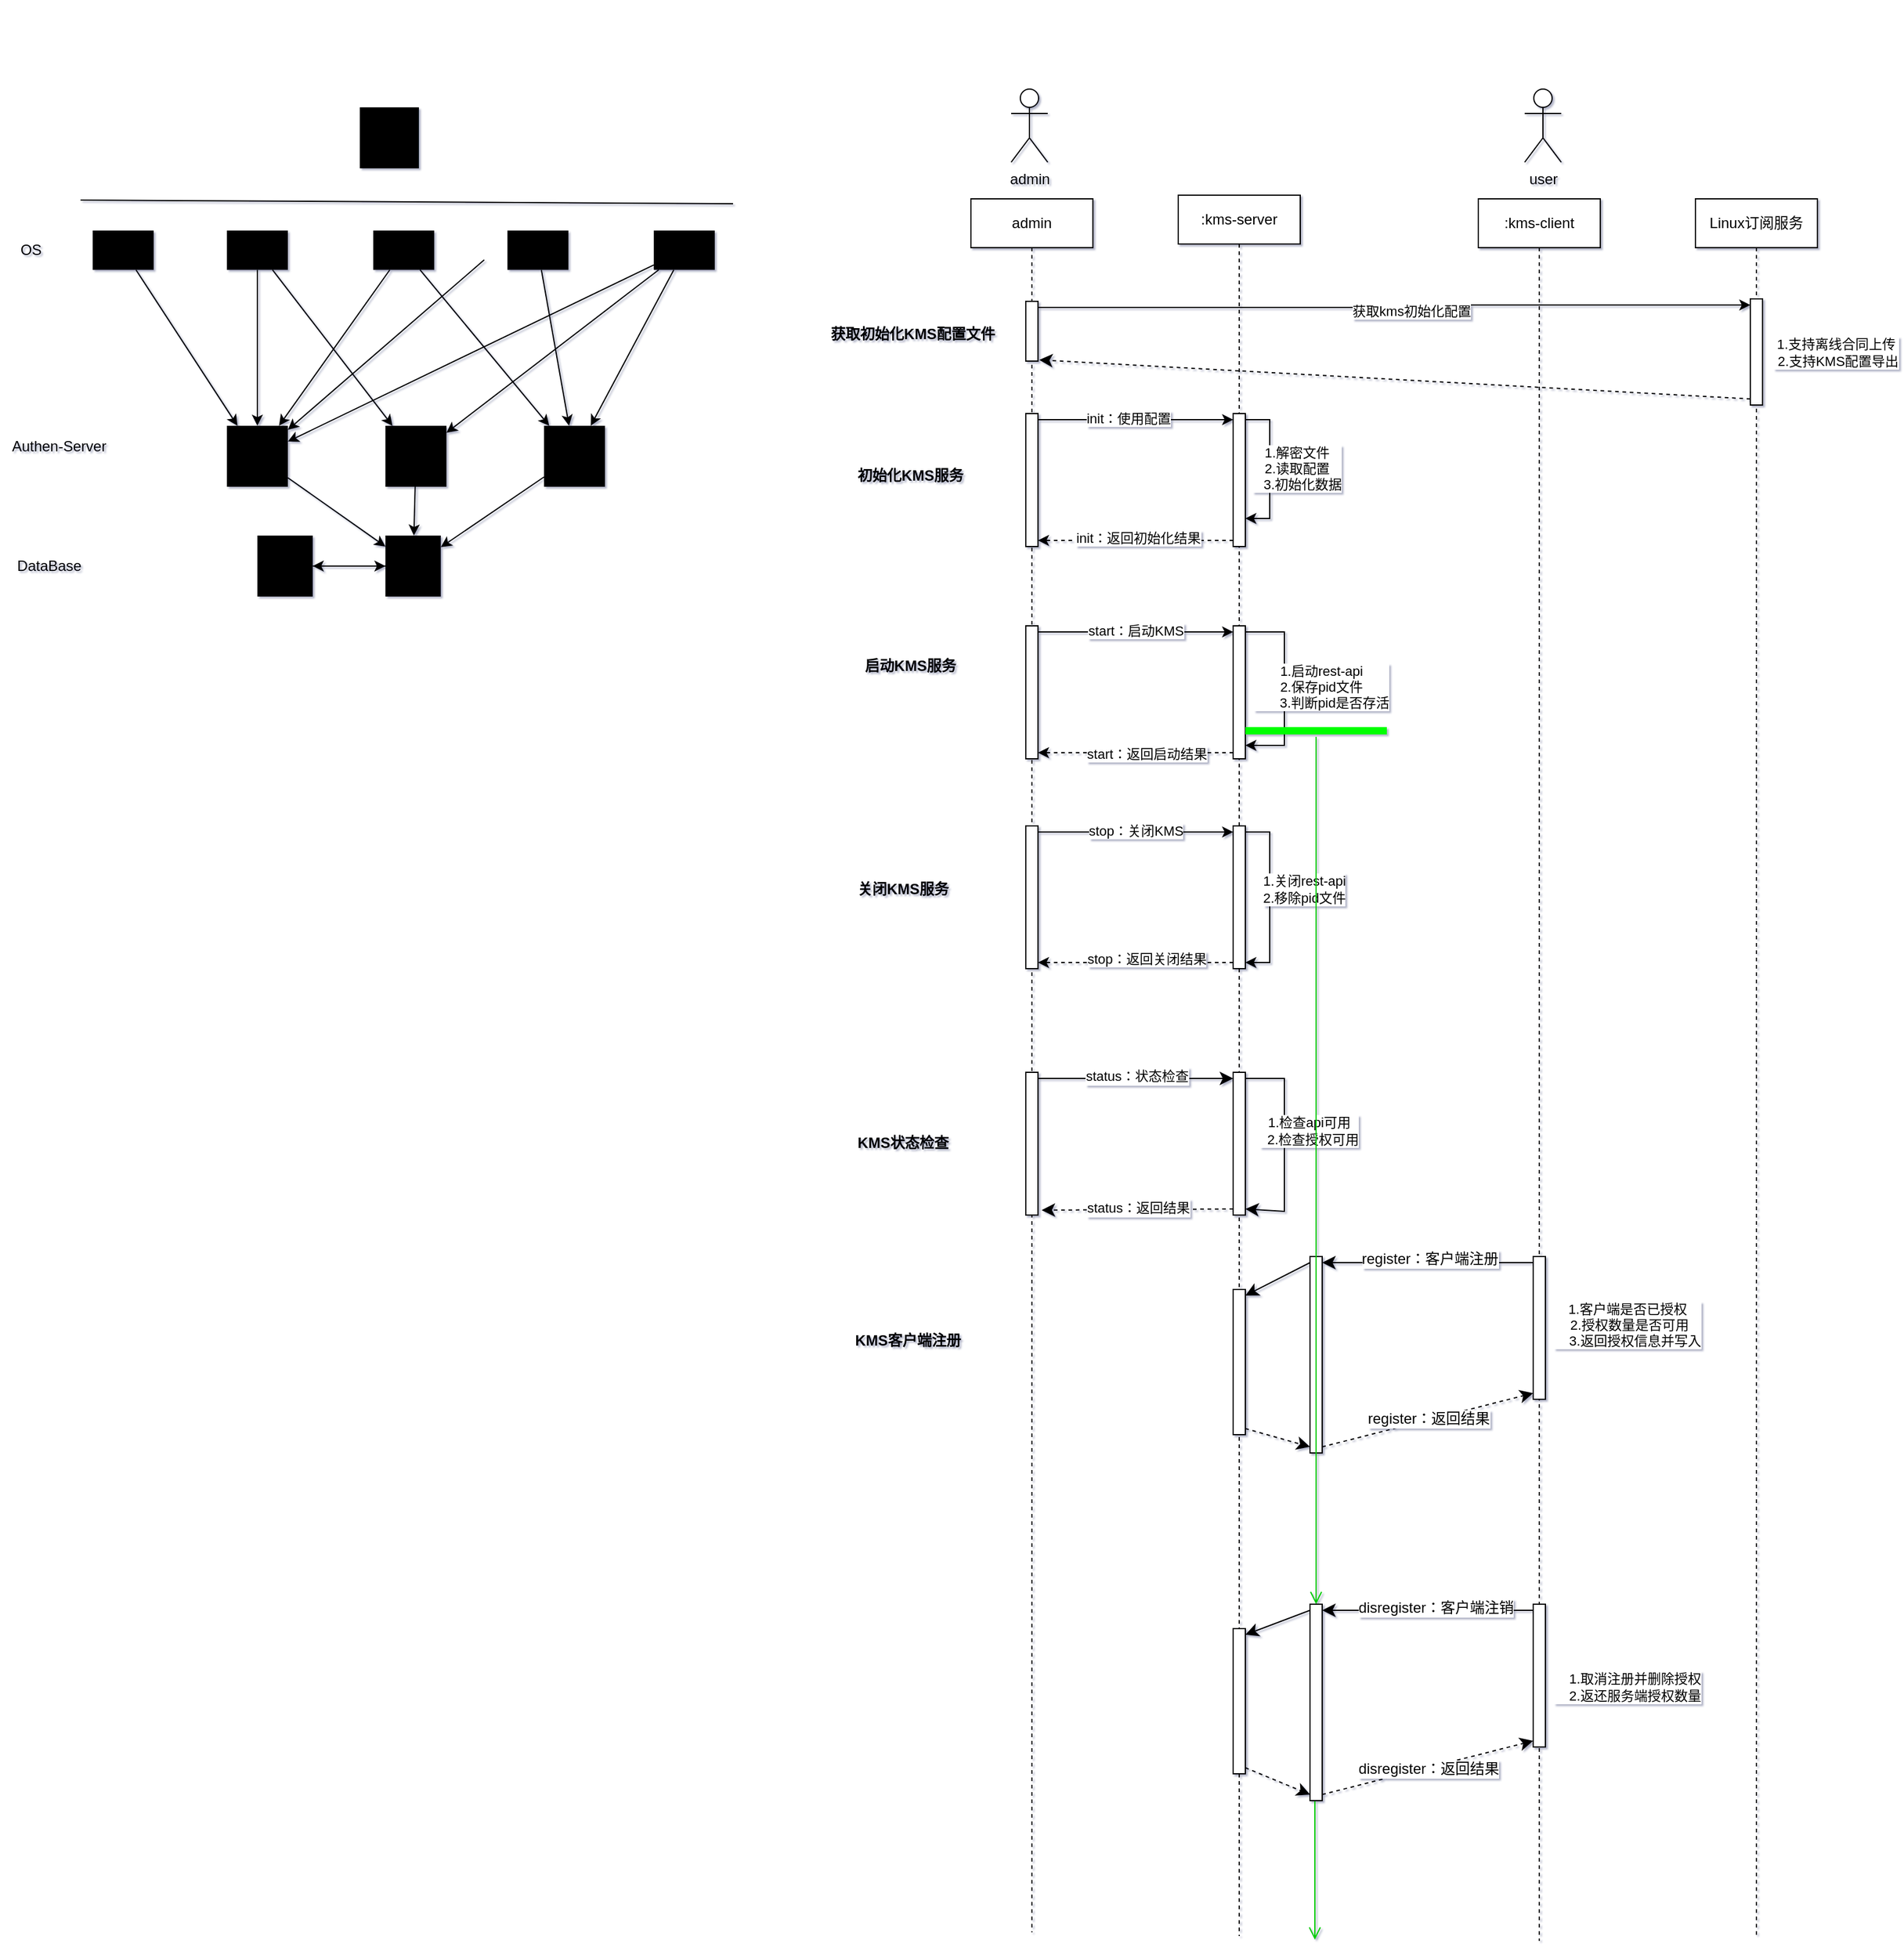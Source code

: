 <mxfile version="28.0.7">
  <diagram name="第 1 页" id="x4WuO3qJ2syy_9p05yud">
    <mxGraphModel dx="1426" dy="890" grid="0" gridSize="10" guides="1" tooltips="1" connect="1" arrows="1" fold="1" page="1" pageScale="1" pageWidth="3300" pageHeight="4681" background="none" math="0" shadow="1">
      <root>
        <mxCell id="0" />
        <mxCell id="1" parent="0" />
        <mxCell id="Yd7G2oLsj9NPR8gorSdJ-31" style="rounded=0;orthogonalLoop=1;jettySize=auto;html=1;" parent="1" source="Yd7G2oLsj9NPR8gorSdJ-22" target="Yd7G2oLsj9NPR8gorSdJ-28" edge="1">
          <mxGeometry relative="1" as="geometry" />
        </mxCell>
        <mxCell id="Yd7G2oLsj9NPR8gorSdJ-22" value="" style="sketch=0;verticalLabelPosition=bottom;sketch=0;aspect=fixed;html=1;verticalAlign=top;strokeColor=none;fillColor=#000000;align=center;outlineConnect=0;pointerEvents=1;shape=mxgraph.citrix2.citrix_provisioning_server;" parent="1" vertex="1">
          <mxGeometry x="153" y="199" width="50" height="32.235" as="geometry" />
        </mxCell>
        <mxCell id="Yd7G2oLsj9NPR8gorSdJ-33" style="rounded=0;orthogonalLoop=1;jettySize=auto;html=1;" parent="1" source="Yd7G2oLsj9NPR8gorSdJ-23" target="Yd7G2oLsj9NPR8gorSdJ-28" edge="1">
          <mxGeometry relative="1" as="geometry" />
        </mxCell>
        <mxCell id="Yd7G2oLsj9NPR8gorSdJ-37" style="rounded=0;orthogonalLoop=1;jettySize=auto;html=1;" parent="1" source="Yd7G2oLsj9NPR8gorSdJ-23" target="Yd7G2oLsj9NPR8gorSdJ-29" edge="1">
          <mxGeometry relative="1" as="geometry" />
        </mxCell>
        <mxCell id="Yd7G2oLsj9NPR8gorSdJ-23" value="" style="sketch=0;verticalLabelPosition=bottom;sketch=0;aspect=fixed;html=1;verticalAlign=top;strokeColor=none;fillColor=#000000;align=center;outlineConnect=0;pointerEvents=1;shape=mxgraph.citrix2.citrix_provisioning_server;" parent="1" vertex="1">
          <mxGeometry x="383" y="199" width="50" height="32.235" as="geometry" />
        </mxCell>
        <mxCell id="Yd7G2oLsj9NPR8gorSdJ-32" style="edgeStyle=orthogonalEdgeStyle;rounded=0;orthogonalLoop=1;jettySize=auto;html=1;" parent="1" source="Yd7G2oLsj9NPR8gorSdJ-24" target="Yd7G2oLsj9NPR8gorSdJ-28" edge="1">
          <mxGeometry relative="1" as="geometry" />
        </mxCell>
        <mxCell id="Yd7G2oLsj9NPR8gorSdJ-36" style="rounded=0;orthogonalLoop=1;jettySize=auto;html=1;" parent="1" source="Yd7G2oLsj9NPR8gorSdJ-24" target="Yd7G2oLsj9NPR8gorSdJ-30" edge="1">
          <mxGeometry relative="1" as="geometry" />
        </mxCell>
        <mxCell id="Yd7G2oLsj9NPR8gorSdJ-24" value="" style="sketch=0;verticalLabelPosition=bottom;sketch=0;aspect=fixed;html=1;verticalAlign=top;strokeColor=none;fillColor=#000000;align=center;outlineConnect=0;pointerEvents=1;shape=mxgraph.citrix2.citrix_provisioning_server;" parent="1" vertex="1">
          <mxGeometry x="263" y="199" width="50" height="32.235" as="geometry" />
        </mxCell>
        <mxCell id="Yd7G2oLsj9NPR8gorSdJ-34" style="rounded=0;orthogonalLoop=1;jettySize=auto;html=1;" parent="1" target="Yd7G2oLsj9NPR8gorSdJ-28" edge="1">
          <mxGeometry relative="1" as="geometry">
            <mxPoint x="474" y="223" as="sourcePoint" />
          </mxGeometry>
        </mxCell>
        <mxCell id="Yd7G2oLsj9NPR8gorSdJ-38" style="rounded=0;orthogonalLoop=1;jettySize=auto;html=1;" parent="1" source="Yd7G2oLsj9NPR8gorSdJ-25" target="Yd7G2oLsj9NPR8gorSdJ-29" edge="1">
          <mxGeometry relative="1" as="geometry" />
        </mxCell>
        <mxCell id="Yd7G2oLsj9NPR8gorSdJ-25" value="" style="sketch=0;verticalLabelPosition=bottom;sketch=0;aspect=fixed;html=1;verticalAlign=top;strokeColor=none;fillColor=#000000;align=center;outlineConnect=0;pointerEvents=1;shape=mxgraph.citrix2.citrix_provisioning_server;" parent="1" vertex="1">
          <mxGeometry x="493" y="199" width="50" height="32.235" as="geometry" />
        </mxCell>
        <mxCell id="Yd7G2oLsj9NPR8gorSdJ-35" style="rounded=0;orthogonalLoop=1;jettySize=auto;html=1;" parent="1" source="Yd7G2oLsj9NPR8gorSdJ-26" target="Yd7G2oLsj9NPR8gorSdJ-28" edge="1">
          <mxGeometry relative="1" as="geometry" />
        </mxCell>
        <mxCell id="Yd7G2oLsj9NPR8gorSdJ-39" style="rounded=0;orthogonalLoop=1;jettySize=auto;html=1;" parent="1" source="Yd7G2oLsj9NPR8gorSdJ-26" target="Yd7G2oLsj9NPR8gorSdJ-30" edge="1">
          <mxGeometry relative="1" as="geometry" />
        </mxCell>
        <mxCell id="Yd7G2oLsj9NPR8gorSdJ-40" style="rounded=0;orthogonalLoop=1;jettySize=auto;html=1;" parent="1" source="Yd7G2oLsj9NPR8gorSdJ-26" target="Yd7G2oLsj9NPR8gorSdJ-29" edge="1">
          <mxGeometry relative="1" as="geometry" />
        </mxCell>
        <mxCell id="Yd7G2oLsj9NPR8gorSdJ-26" value="" style="sketch=0;verticalLabelPosition=bottom;sketch=0;aspect=fixed;html=1;verticalAlign=top;strokeColor=none;fillColor=#000000;align=center;outlineConnect=0;pointerEvents=1;shape=mxgraph.citrix2.citrix_provisioning_server;" parent="1" vertex="1">
          <mxGeometry x="613" y="199" width="50" height="32.235" as="geometry" />
        </mxCell>
        <mxCell id="Yd7G2oLsj9NPR8gorSdJ-42" style="rounded=0;orthogonalLoop=1;jettySize=auto;html=1;" parent="1" source="Yd7G2oLsj9NPR8gorSdJ-28" target="Yd7G2oLsj9NPR8gorSdJ-41" edge="1">
          <mxGeometry relative="1" as="geometry" />
        </mxCell>
        <mxCell id="Yd7G2oLsj9NPR8gorSdJ-28" value="" style="sketch=0;verticalLabelPosition=bottom;sketch=0;aspect=fixed;html=1;verticalAlign=top;strokeColor=none;fillColor=#000000;align=center;outlineConnect=0;pointerEvents=1;shape=mxgraph.citrix2.authentication_adaptive;" parent="1" vertex="1">
          <mxGeometry x="263" y="359" width="50" height="50" as="geometry" />
        </mxCell>
        <mxCell id="Yd7G2oLsj9NPR8gorSdJ-44" style="rounded=0;orthogonalLoop=1;jettySize=auto;html=1;" parent="1" source="Yd7G2oLsj9NPR8gorSdJ-29" target="Yd7G2oLsj9NPR8gorSdJ-41" edge="1">
          <mxGeometry relative="1" as="geometry" />
        </mxCell>
        <mxCell id="Yd7G2oLsj9NPR8gorSdJ-29" value="" style="sketch=0;verticalLabelPosition=bottom;sketch=0;aspect=fixed;html=1;verticalAlign=top;strokeColor=none;fillColor=#000000;align=center;outlineConnect=0;pointerEvents=1;shape=mxgraph.citrix2.authentication_adaptive;" parent="1" vertex="1">
          <mxGeometry x="523" y="359" width="50" height="50" as="geometry" />
        </mxCell>
        <mxCell id="Yd7G2oLsj9NPR8gorSdJ-43" style="rounded=0;orthogonalLoop=1;jettySize=auto;html=1;" parent="1" source="Yd7G2oLsj9NPR8gorSdJ-30" target="Yd7G2oLsj9NPR8gorSdJ-41" edge="1">
          <mxGeometry relative="1" as="geometry" />
        </mxCell>
        <mxCell id="Yd7G2oLsj9NPR8gorSdJ-30" value="" style="sketch=0;verticalLabelPosition=bottom;sketch=0;aspect=fixed;html=1;verticalAlign=top;strokeColor=none;fillColor=#000000;align=center;outlineConnect=0;pointerEvents=1;shape=mxgraph.citrix2.authentication_adaptive;" parent="1" vertex="1">
          <mxGeometry x="393" y="359" width="50" height="50" as="geometry" />
        </mxCell>
        <mxCell id="Yd7G2oLsj9NPR8gorSdJ-49" style="edgeStyle=orthogonalEdgeStyle;rounded=0;orthogonalLoop=1;jettySize=auto;html=1;" parent="1" source="Yd7G2oLsj9NPR8gorSdJ-41" target="Yd7G2oLsj9NPR8gorSdJ-46" edge="1">
          <mxGeometry relative="1" as="geometry" />
        </mxCell>
        <mxCell id="Yd7G2oLsj9NPR8gorSdJ-41" value="" style="sketch=0;verticalLabelPosition=bottom;sketch=0;aspect=fixed;html=1;verticalAlign=top;strokeColor=none;fillColor=#000000;align=center;outlineConnect=0;pointerEvents=1;shape=mxgraph.citrix2.site_database;" parent="1" vertex="1">
          <mxGeometry x="393" y="449" width="45.395" height="50" as="geometry" />
        </mxCell>
        <mxCell id="Yd7G2oLsj9NPR8gorSdJ-45" value="" style="endArrow=none;html=1;rounded=0;" parent="1" edge="1">
          <mxGeometry width="50" height="50" relative="1" as="geometry">
            <mxPoint x="143" y="174" as="sourcePoint" />
            <mxPoint x="678" y="177" as="targetPoint" />
          </mxGeometry>
        </mxCell>
        <mxCell id="Yd7G2oLsj9NPR8gorSdJ-47" style="edgeStyle=orthogonalEdgeStyle;rounded=0;orthogonalLoop=1;jettySize=auto;html=1;" parent="1" source="Yd7G2oLsj9NPR8gorSdJ-46" target="Yd7G2oLsj9NPR8gorSdJ-41" edge="1">
          <mxGeometry relative="1" as="geometry" />
        </mxCell>
        <mxCell id="Yd7G2oLsj9NPR8gorSdJ-46" value="" style="sketch=0;verticalLabelPosition=bottom;sketch=0;aspect=fixed;html=1;verticalAlign=top;strokeColor=none;fillColor=#000000;align=center;outlineConnect=0;pointerEvents=1;shape=mxgraph.citrix2.site_database;" parent="1" vertex="1">
          <mxGeometry x="288" y="449" width="45.395" height="50" as="geometry" />
        </mxCell>
        <mxCell id="Yd7G2oLsj9NPR8gorSdJ-50" value="OS" style="text;html=1;align=center;verticalAlign=middle;resizable=0;points=[];autosize=1;strokeColor=none;fillColor=none;" parent="1" vertex="1">
          <mxGeometry x="84" y="202.12" width="35" height="26" as="geometry" />
        </mxCell>
        <mxCell id="Yd7G2oLsj9NPR8gorSdJ-51" value="Authen-Server" style="text;html=1;align=center;verticalAlign=middle;resizable=0;points=[];autosize=1;strokeColor=none;fillColor=none;" parent="1" vertex="1">
          <mxGeometry x="77" y="363" width="95" height="26" as="geometry" />
        </mxCell>
        <mxCell id="Yd7G2oLsj9NPR8gorSdJ-52" value="DataBase" style="text;html=1;align=center;verticalAlign=middle;resizable=0;points=[];autosize=1;strokeColor=none;fillColor=none;" parent="1" vertex="1">
          <mxGeometry x="81" y="461" width="71" height="26" as="geometry" />
        </mxCell>
        <mxCell id="Yd7G2oLsj9NPR8gorSdJ-53" value="" style="sketch=0;verticalLabelPosition=bottom;sketch=0;aspect=fixed;html=1;verticalAlign=top;strokeColor=none;fillColor=#000000;align=center;outlineConnect=0;pointerEvents=1;shape=mxgraph.citrix2.external_users;" parent="1" vertex="1">
          <mxGeometry x="372" y="98" width="48.45" height="50" as="geometry" />
        </mxCell>
        <mxCell id="xayqOr-YLLDLqDc3Ez7s-1" value=":kms-server" style="shape=umlLifeline;perimeter=lifelinePerimeter;whiteSpace=wrap;html=1;container=1;dropTarget=0;collapsible=0;recursiveResize=0;outlineConnect=0;portConstraint=eastwest;newEdgeStyle={&quot;curved&quot;:0,&quot;rounded&quot;:0};" parent="1" vertex="1">
          <mxGeometry x="1043" y="170" width="100" height="1427" as="geometry" />
        </mxCell>
        <mxCell id="xayqOr-YLLDLqDc3Ez7s-21" value="&lt;span style=&quot;color: rgba(0, 0, 0, 0); font-family: monospace; font-size: 0px; text-align: start;&quot;&gt;%3CmxGraphModel%3E%3Croot%3E%3CmxCell%20id%3D%220%22%2F%3E%3CmxCell%20id%3D%221%22%20parent%3D%220%22%2F%3E%3CmxCell%20id%3D%222%22%20value%3D%22%26lt%3Bspan%20style%3D%26quot%3Btext-wrap-mode%3A%20nowrap%3B%26quot%3B%26gt%3Badmin%26lt%3B%2Fspan%26gt%3B%22%20style%3D%22shape%3DumlLifeline%3Bperimeter%3DlifelinePerimeter%3BwhiteSpace%3Dwrap%3Bhtml%3D1%3Bcontainer%3D1%3BdropTarget%3D0%3Bcollapsible%3D0%3BrecursiveResize%3D0%3BoutlineConnect%3D0%3BportConstraint%3Deastwest%3BnewEdgeStyle%3D%7B%26quot%3Bcurved%26quot%3B%3A0%2C%26quot%3Brounded%26quot%3B%3A0%7D%3B%22%20vertex%3D%221%22%20parent%3D%221%22%3E%3CmxGeometry%20x%3D%22873%22%20y%3D%22173%22%20width%3D%22100%22%20height%3D%22667%22%20as%3D%22geometry%22%2F%3E%3C%2FmxCell%3E%3CmxCell%20id%3D%223%22%20value%3D%22%22%20style%3D%22html%3D1%3Bpoints%3D%5B%5B0%2C0%2C0%2C0%2C5%5D%2C%5B0%2C1%2C0%2C0%2C-5%5D%2C%5B1%2C0%2C0%2C0%2C5%5D%2C%5B1%2C1%2C0%2C0%2C-5%5D%5D%3Bperimeter%3DorthogonalPerimeter%3BoutlineConnect%3D0%3BtargetShapes%3DumlLifeline%3BportConstraint%3Deastwest%3BnewEdgeStyle%3D%7B%26quot%3Bcurved%26quot%3B%3A0%2C%26quot%3Brounded%26quot%3B%3A0%7D%3B%22%20vertex%3D%221%22%20parent%3D%222%22%3E%3CmxGeometry%20x%3D%2245%22%20y%3D%2284%22%20width%3D%2210%22%20height%3D%2249%22%20as%3D%22geometry%22%2F%3E%3C%2FmxCell%3E%3CmxCell%20id%3D%224%22%20value%3D%22%22%20style%3D%22html%3D1%3Bpoints%3D%5B%5B0%2C0%2C0%2C0%2C5%5D%2C%5B0%2C1%2C0%2C0%2C-5%5D%2C%5B1%2C0%2C0%2C0%2C5%5D%2C%5B1%2C1%2C0%2C0%2C-5%5D%5D%3Bperimeter%3DorthogonalPerimeter%3BoutlineConnect%3D0%3BtargetShapes%3DumlLifeline%3BportConstraint%3Deastwest%3BnewEdgeStyle%3D%7B%26quot%3Bcurved%26quot%3B%3A0%2C%26quot%3Brounded%26quot%3B%3A0%7D%3B%22%20vertex%3D%221%22%20parent%3D%222%22%3E%3CmxGeometry%20x%3D%2245%22%20y%3D%22176%22%20width%3D%2210%22%20height%3D%2287%22%20as%3D%22geometry%22%2F%3E%3C%2FmxCell%3E%3C%2Froot%3E%3C%2FmxGraphModel%3E&lt;/span&gt;" style="html=1;points=[[0,0,0,0,5],[0,1,0,0,-5],[1,0,0,0,5],[1,1,0,0,-5]];perimeter=orthogonalPerimeter;outlineConnect=0;targetShapes=umlLifeline;portConstraint=eastwest;newEdgeStyle={&quot;curved&quot;:0,&quot;rounded&quot;:0};" parent="xayqOr-YLLDLqDc3Ez7s-1" vertex="1">
          <mxGeometry x="45" y="179" width="10" height="109" as="geometry" />
        </mxCell>
        <mxCell id="xayqOr-YLLDLqDc3Ez7s-31" style="edgeStyle=orthogonalEdgeStyle;rounded=0;orthogonalLoop=1;jettySize=auto;html=1;curved=0;exitX=1;exitY=0;exitDx=0;exitDy=5;exitPerimeter=0;" parent="xayqOr-YLLDLqDc3Ez7s-1" source="xayqOr-YLLDLqDc3Ez7s-21" target="xayqOr-YLLDLqDc3Ez7s-21" edge="1">
          <mxGeometry relative="1" as="geometry">
            <Array as="points">
              <mxPoint x="75" y="184" />
              <mxPoint x="75" y="265" />
            </Array>
          </mxGeometry>
        </mxCell>
        <mxCell id="xayqOr-YLLDLqDc3Ez7s-32" value="1.解密文件&lt;div&gt;2.读取配置&lt;/div&gt;&lt;div&gt;&amp;nbsp; &amp;nbsp;3.初始化数据&lt;/div&gt;" style="edgeLabel;html=1;align=center;verticalAlign=middle;resizable=0;points=[];" parent="xayqOr-YLLDLqDc3Ez7s-31" vertex="1" connectable="0">
          <mxGeometry x="0.028" y="1" relative="1" as="geometry">
            <mxPoint x="21" y="-2" as="offset" />
          </mxGeometry>
        </mxCell>
        <mxCell id="xayqOr-YLLDLqDc3Ez7s-37" value="&lt;span style=&quot;color: rgba(0, 0, 0, 0); font-family: monospace; font-size: 0px; text-align: start;&quot;&gt;%3CmxGraphModel%3E%3Croot%3E%3CmxCell%20id%3D%220%22%2F%3E%3CmxCell%20id%3D%221%22%20parent%3D%220%22%2F%3E%3CmxCell%20id%3D%222%22%20value%3D%22%26lt%3Bspan%20style%3D%26quot%3Btext-wrap-mode%3A%20nowrap%3B%26quot%3B%26gt%3Badmin%26lt%3B%2Fspan%26gt%3B%22%20style%3D%22shape%3DumlLifeline%3Bperimeter%3DlifelinePerimeter%3BwhiteSpace%3Dwrap%3Bhtml%3D1%3Bcontainer%3D1%3BdropTarget%3D0%3Bcollapsible%3D0%3BrecursiveResize%3D0%3BoutlineConnect%3D0%3BportConstraint%3Deastwest%3BnewEdgeStyle%3D%7B%26quot%3Bcurved%26quot%3B%3A0%2C%26quot%3Brounded%26quot%3B%3A0%7D%3B%22%20vertex%3D%221%22%20parent%3D%221%22%3E%3CmxGeometry%20x%3D%22873%22%20y%3D%22173%22%20width%3D%22100%22%20height%3D%22667%22%20as%3D%22geometry%22%2F%3E%3C%2FmxCell%3E%3CmxCell%20id%3D%223%22%20value%3D%22%22%20style%3D%22html%3D1%3Bpoints%3D%5B%5B0%2C0%2C0%2C0%2C5%5D%2C%5B0%2C1%2C0%2C0%2C-5%5D%2C%5B1%2C0%2C0%2C0%2C5%5D%2C%5B1%2C1%2C0%2C0%2C-5%5D%5D%3Bperimeter%3DorthogonalPerimeter%3BoutlineConnect%3D0%3BtargetShapes%3DumlLifeline%3BportConstraint%3Deastwest%3BnewEdgeStyle%3D%7B%26quot%3Bcurved%26quot%3B%3A0%2C%26quot%3Brounded%26quot%3B%3A0%7D%3B%22%20vertex%3D%221%22%20parent%3D%222%22%3E%3CmxGeometry%20x%3D%2245%22%20y%3D%2284%22%20width%3D%2210%22%20height%3D%2249%22%20as%3D%22geometry%22%2F%3E%3C%2FmxCell%3E%3CmxCell%20id%3D%224%22%20value%3D%22%22%20style%3D%22html%3D1%3Bpoints%3D%5B%5B0%2C0%2C0%2C0%2C5%5D%2C%5B0%2C1%2C0%2C0%2C-5%5D%2C%5B1%2C0%2C0%2C0%2C5%5D%2C%5B1%2C1%2C0%2C0%2C-5%5D%5D%3Bperimeter%3DorthogonalPerimeter%3BoutlineConnect%3D0%3BtargetShapes%3DumlLifeline%3BportConstraint%3Deastwest%3BnewEdgeStyle%3D%7B%26quot%3Bcurved%26quot%3B%3A0%2C%26quot%3Brounded%26quot%3B%3A0%7D%3B%22%20vertex%3D%221%22%20parent%3D%222%22%3E%3CmxGeometry%20x%3D%2245%22%20y%3D%22176%22%20width%3D%2210%22%20height%3D%2287%22%20as%3D%22geometry%22%2F%3E%3C%2FmxCell%3E%3C%2Froot%3E%3C%2FmxGraphModel%3E&lt;/span&gt;" style="html=1;points=[[0,0,0,0,5],[0,1,0,0,-5],[1,0,0,0,5],[1,1,0,0,-5]];perimeter=orthogonalPerimeter;outlineConnect=0;targetShapes=umlLifeline;portConstraint=eastwest;newEdgeStyle={&quot;curved&quot;:0,&quot;rounded&quot;:0};" parent="xayqOr-YLLDLqDc3Ez7s-1" vertex="1">
          <mxGeometry x="45" y="353" width="10" height="109" as="geometry" />
        </mxCell>
        <mxCell id="xayqOr-YLLDLqDc3Ez7s-40" style="edgeStyle=orthogonalEdgeStyle;rounded=0;orthogonalLoop=1;jettySize=auto;html=1;curved=0;exitX=1;exitY=0;exitDx=0;exitDy=5;exitPerimeter=0;" parent="xayqOr-YLLDLqDc3Ez7s-1" source="xayqOr-YLLDLqDc3Ez7s-37" target="xayqOr-YLLDLqDc3Ez7s-37" edge="1">
          <mxGeometry relative="1" as="geometry">
            <Array as="points">
              <mxPoint x="87" y="358" />
              <mxPoint x="87" y="451" />
            </Array>
          </mxGeometry>
        </mxCell>
        <mxCell id="xayqOr-YLLDLqDc3Ez7s-41" value="1.启动rest-api&lt;div&gt;2.保存pid文件&lt;/div&gt;&lt;div&gt;&amp;nbsp; &amp;nbsp; &amp;nbsp; &amp;nbsp;3.判断pid是否存活&lt;/div&gt;" style="edgeLabel;html=1;align=center;verticalAlign=middle;resizable=0;points=[];" parent="xayqOr-YLLDLqDc3Ez7s-40" vertex="1" connectable="0">
          <mxGeometry x="-0.146" y="1" relative="1" as="geometry">
            <mxPoint x="29" y="10" as="offset" />
          </mxGeometry>
        </mxCell>
        <mxCell id="xayqOr-YLLDLqDc3Ez7s-52" value="&lt;span style=&quot;color: rgba(0, 0, 0, 0); font-family: monospace; font-size: 0px; text-align: start;&quot;&gt;%3CmxGraphModel%3E%3Croot%3E%3CmxCell%20id%3D%220%22%2F%3E%3CmxCell%20id%3D%221%22%20parent%3D%220%22%2F%3E%3CmxCell%20id%3D%222%22%20value%3D%22%26lt%3Bspan%20style%3D%26quot%3Btext-wrap-mode%3A%20nowrap%3B%26quot%3B%26gt%3Badmin%26lt%3B%2Fspan%26gt%3B%22%20style%3D%22shape%3DumlLifeline%3Bperimeter%3DlifelinePerimeter%3BwhiteSpace%3Dwrap%3Bhtml%3D1%3Bcontainer%3D1%3BdropTarget%3D0%3Bcollapsible%3D0%3BrecursiveResize%3D0%3BoutlineConnect%3D0%3BportConstraint%3Deastwest%3BnewEdgeStyle%3D%7B%26quot%3Bcurved%26quot%3B%3A0%2C%26quot%3Brounded%26quot%3B%3A0%7D%3B%22%20vertex%3D%221%22%20parent%3D%221%22%3E%3CmxGeometry%20x%3D%22873%22%20y%3D%22173%22%20width%3D%22100%22%20height%3D%22667%22%20as%3D%22geometry%22%2F%3E%3C%2FmxCell%3E%3CmxCell%20id%3D%223%22%20value%3D%22%22%20style%3D%22html%3D1%3Bpoints%3D%5B%5B0%2C0%2C0%2C0%2C5%5D%2C%5B0%2C1%2C0%2C0%2C-5%5D%2C%5B1%2C0%2C0%2C0%2C5%5D%2C%5B1%2C1%2C0%2C0%2C-5%5D%5D%3Bperimeter%3DorthogonalPerimeter%3BoutlineConnect%3D0%3BtargetShapes%3DumlLifeline%3BportConstraint%3Deastwest%3BnewEdgeStyle%3D%7B%26quot%3Bcurved%26quot%3B%3A0%2C%26quot%3Brounded%26quot%3B%3A0%7D%3B%22%20vertex%3D%221%22%20parent%3D%222%22%3E%3CmxGeometry%20x%3D%2245%22%20y%3D%2284%22%20width%3D%2210%22%20height%3D%2249%22%20as%3D%22geometry%22%2F%3E%3C%2FmxCell%3E%3CmxCell%20id%3D%224%22%20value%3D%22%22%20style%3D%22html%3D1%3Bpoints%3D%5B%5B0%2C0%2C0%2C0%2C5%5D%2C%5B0%2C1%2C0%2C0%2C-5%5D%2C%5B1%2C0%2C0%2C0%2C5%5D%2C%5B1%2C1%2C0%2C0%2C-5%5D%5D%3Bperimeter%3DorthogonalPerimeter%3BoutlineConnect%3D0%3BtargetShapes%3DumlLifeline%3BportConstraint%3Deastwest%3BnewEdgeStyle%3D%7B%26quot%3Bcurved%26quot%3B%3A0%2C%26quot%3Brounded%26quot%3B%3A0%7D%3B%22%20vertex%3D%221%22%20parent%3D%222%22%3E%3CmxGeometry%20x%3D%2245%22%20y%3D%22176%22%20width%3D%2210%22%20height%3D%2287%22%20as%3D%22geometry%22%2F%3E%3C%2FmxCell%3E%3C%2Froot%3E%3C%2FmxGraphModel%3E&lt;/span&gt;" style="html=1;points=[[0,0,0,0,5],[0,1,0,0,-5],[1,0,0,0,5],[1,1,0,0,-5]];perimeter=orthogonalPerimeter;outlineConnect=0;targetShapes=umlLifeline;portConstraint=eastwest;newEdgeStyle={&quot;curved&quot;:0,&quot;rounded&quot;:0};" parent="xayqOr-YLLDLqDc3Ez7s-1" vertex="1">
          <mxGeometry x="45" y="517" width="10" height="117" as="geometry" />
        </mxCell>
        <mxCell id="xayqOr-YLLDLqDc3Ez7s-59" style="edgeStyle=orthogonalEdgeStyle;rounded=0;orthogonalLoop=1;jettySize=auto;html=1;curved=0;exitX=1;exitY=0;exitDx=0;exitDy=5;exitPerimeter=0;entryX=1;entryY=1;entryDx=0;entryDy=-5;entryPerimeter=0;" parent="xayqOr-YLLDLqDc3Ez7s-1" source="xayqOr-YLLDLqDc3Ez7s-52" target="xayqOr-YLLDLqDc3Ez7s-52" edge="1">
          <mxGeometry relative="1" as="geometry" />
        </mxCell>
        <mxCell id="M-Dvcwfs3ME6Od5B6xMZ-1" value="&lt;span style=&quot;color: rgba(0, 0, 0, 0); font-family: monospace; font-size: 0px; text-align: start;&quot;&gt;%3CmxGraphModel%3E%3Croot%3E%3CmxCell%20id%3D%220%22%2F%3E%3CmxCell%20id%3D%221%22%20parent%3D%220%22%2F%3E%3CmxCell%20id%3D%222%22%20value%3D%22%26lt%3Bspan%20style%3D%26quot%3Btext-wrap-mode%3A%20nowrap%3B%26quot%3B%26gt%3Badmin%26lt%3B%2Fspan%26gt%3B%22%20style%3D%22shape%3DumlLifeline%3Bperimeter%3DlifelinePerimeter%3BwhiteSpace%3Dwrap%3Bhtml%3D1%3Bcontainer%3D1%3BdropTarget%3D0%3Bcollapsible%3D0%3BrecursiveResize%3D0%3BoutlineConnect%3D0%3BportConstraint%3Deastwest%3BnewEdgeStyle%3D%7B%26quot%3Bcurved%26quot%3B%3A0%2C%26quot%3Brounded%26quot%3B%3A0%7D%3B%22%20vertex%3D%221%22%20parent%3D%221%22%3E%3CmxGeometry%20x%3D%22873%22%20y%3D%22173%22%20width%3D%22100%22%20height%3D%22667%22%20as%3D%22geometry%22%2F%3E%3C%2FmxCell%3E%3CmxCell%20id%3D%223%22%20value%3D%22%22%20style%3D%22html%3D1%3Bpoints%3D%5B%5B0%2C0%2C0%2C0%2C5%5D%2C%5B0%2C1%2C0%2C0%2C-5%5D%2C%5B1%2C0%2C0%2C0%2C5%5D%2C%5B1%2C1%2C0%2C0%2C-5%5D%5D%3Bperimeter%3DorthogonalPerimeter%3BoutlineConnect%3D0%3BtargetShapes%3DumlLifeline%3BportConstraint%3Deastwest%3BnewEdgeStyle%3D%7B%26quot%3Bcurved%26quot%3B%3A0%2C%26quot%3Brounded%26quot%3B%3A0%7D%3B%22%20vertex%3D%221%22%20parent%3D%222%22%3E%3CmxGeometry%20x%3D%2245%22%20y%3D%2284%22%20width%3D%2210%22%20height%3D%2249%22%20as%3D%22geometry%22%2F%3E%3C%2FmxCell%3E%3CmxCell%20id%3D%224%22%20value%3D%22%22%20style%3D%22html%3D1%3Bpoints%3D%5B%5B0%2C0%2C0%2C0%2C5%5D%2C%5B0%2C1%2C0%2C0%2C-5%5D%2C%5B1%2C0%2C0%2C0%2C5%5D%2C%5B1%2C1%2C0%2C0%2C-5%5D%5D%3Bperimeter%3DorthogonalPerimeter%3BoutlineConnect%3D0%3BtargetShapes%3DumlLifeline%3BportConstraint%3Deastwest%3BnewEdgeStyle%3D%7B%26quot%3Bcurved%26quot%3B%3A0%2C%26quot%3Brounded%26quot%3B%3A0%7D%3B%22%20vertex%3D%221%22%20parent%3D%222%22%3E%3CmxGeometry%20x%3D%2245%22%20y%3D%22176%22%20width%3D%2210%22%20height%3D%2287%22%20as%3D%22geometry%22%2F%3E%3C%2FmxCell%3E%3C%2Froot%3E%3C%2FmxGraphModel%3E&lt;/span&gt;" style="html=1;points=[[0,0,0,0,5],[0,1,0,0,-5],[1,0,0,0,5],[1,1,0,0,-5]];perimeter=orthogonalPerimeter;outlineConnect=0;targetShapes=umlLifeline;portConstraint=eastwest;newEdgeStyle={&quot;curved&quot;:0,&quot;rounded&quot;:0};" vertex="1" parent="xayqOr-YLLDLqDc3Ez7s-1">
          <mxGeometry x="45" y="719" width="10" height="117" as="geometry" />
        </mxCell>
        <mxCell id="M-Dvcwfs3ME6Od5B6xMZ-9" style="edgeStyle=none;curved=0;rounded=0;orthogonalLoop=1;jettySize=auto;html=1;exitX=1;exitY=0;exitDx=0;exitDy=5;exitPerimeter=0;entryX=1;entryY=1;entryDx=0;entryDy=-5;entryPerimeter=0;fontSize=12;startSize=8;endSize=8;" edge="1" parent="xayqOr-YLLDLqDc3Ez7s-1" source="M-Dvcwfs3ME6Od5B6xMZ-1" target="M-Dvcwfs3ME6Od5B6xMZ-1">
          <mxGeometry relative="1" as="geometry">
            <Array as="points">
              <mxPoint x="87" y="724" />
              <mxPoint x="87" y="833" />
            </Array>
          </mxGeometry>
        </mxCell>
        <mxCell id="M-Dvcwfs3ME6Od5B6xMZ-15" value="&lt;span style=&quot;color: rgba(0, 0, 0, 0); font-family: monospace; font-size: 0px; text-align: start;&quot;&gt;%3CmxGraphModel%3E%3Croot%3E%3CmxCell%20id%3D%220%22%2F%3E%3CmxCell%20id%3D%221%22%20parent%3D%220%22%2F%3E%3CmxCell%20id%3D%222%22%20value%3D%22%26lt%3Bspan%20style%3D%26quot%3Btext-wrap-mode%3A%20nowrap%3B%26quot%3B%26gt%3Badmin%26lt%3B%2Fspan%26gt%3B%22%20style%3D%22shape%3DumlLifeline%3Bperimeter%3DlifelinePerimeter%3BwhiteSpace%3Dwrap%3Bhtml%3D1%3Bcontainer%3D1%3BdropTarget%3D0%3Bcollapsible%3D0%3BrecursiveResize%3D0%3BoutlineConnect%3D0%3BportConstraint%3Deastwest%3BnewEdgeStyle%3D%7B%26quot%3Bcurved%26quot%3B%3A0%2C%26quot%3Brounded%26quot%3B%3A0%7D%3B%22%20vertex%3D%221%22%20parent%3D%221%22%3E%3CmxGeometry%20x%3D%22873%22%20y%3D%22173%22%20width%3D%22100%22%20height%3D%22667%22%20as%3D%22geometry%22%2F%3E%3C%2FmxCell%3E%3CmxCell%20id%3D%223%22%20value%3D%22%22%20style%3D%22html%3D1%3Bpoints%3D%5B%5B0%2C0%2C0%2C0%2C5%5D%2C%5B0%2C1%2C0%2C0%2C-5%5D%2C%5B1%2C0%2C0%2C0%2C5%5D%2C%5B1%2C1%2C0%2C0%2C-5%5D%5D%3Bperimeter%3DorthogonalPerimeter%3BoutlineConnect%3D0%3BtargetShapes%3DumlLifeline%3BportConstraint%3Deastwest%3BnewEdgeStyle%3D%7B%26quot%3Bcurved%26quot%3B%3A0%2C%26quot%3Brounded%26quot%3B%3A0%7D%3B%22%20vertex%3D%221%22%20parent%3D%222%22%3E%3CmxGeometry%20x%3D%2245%22%20y%3D%2284%22%20width%3D%2210%22%20height%3D%2249%22%20as%3D%22geometry%22%2F%3E%3C%2FmxCell%3E%3CmxCell%20id%3D%224%22%20value%3D%22%22%20style%3D%22html%3D1%3Bpoints%3D%5B%5B0%2C0%2C0%2C0%2C5%5D%2C%5B0%2C1%2C0%2C0%2C-5%5D%2C%5B1%2C0%2C0%2C0%2C5%5D%2C%5B1%2C1%2C0%2C0%2C-5%5D%5D%3Bperimeter%3DorthogonalPerimeter%3BoutlineConnect%3D0%3BtargetShapes%3DumlLifeline%3BportConstraint%3Deastwest%3BnewEdgeStyle%3D%7B%26quot%3Bcurved%26quot%3B%3A0%2C%26quot%3Brounded%26quot%3B%3A0%7D%3B%22%20vertex%3D%221%22%20parent%3D%222%22%3E%3CmxGeometry%20x%3D%2245%22%20y%3D%22176%22%20width%3D%2210%22%20height%3D%2287%22%20as%3D%22geometry%22%2F%3E%3C%2FmxCell%3E%3C%2Froot%3E%3C%2FmxGraphModel%3E&lt;/span&gt;" style="html=1;points=[[0,0,0,0,5],[0,1,0,0,-5],[1,0,0,0,5],[1,1,0,0,-5]];perimeter=orthogonalPerimeter;outlineConnect=0;targetShapes=umlLifeline;portConstraint=eastwest;newEdgeStyle={&quot;curved&quot;:0,&quot;rounded&quot;:0};" vertex="1" parent="xayqOr-YLLDLqDc3Ez7s-1">
          <mxGeometry x="45" y="897" width="10" height="119" as="geometry" />
        </mxCell>
        <mxCell id="M-Dvcwfs3ME6Od5B6xMZ-25" value="&lt;span style=&quot;color: rgba(0, 0, 0, 0); font-family: monospace; font-size: 0px; text-align: start;&quot;&gt;%3CmxGraphModel%3E%3Croot%3E%3CmxCell%20id%3D%220%22%2F%3E%3CmxCell%20id%3D%221%22%20parent%3D%220%22%2F%3E%3CmxCell%20id%3D%222%22%20value%3D%22%26lt%3Bspan%20style%3D%26quot%3Btext-wrap-mode%3A%20nowrap%3B%26quot%3B%26gt%3Badmin%26lt%3B%2Fspan%26gt%3B%22%20style%3D%22shape%3DumlLifeline%3Bperimeter%3DlifelinePerimeter%3BwhiteSpace%3Dwrap%3Bhtml%3D1%3Bcontainer%3D1%3BdropTarget%3D0%3Bcollapsible%3D0%3BrecursiveResize%3D0%3BoutlineConnect%3D0%3BportConstraint%3Deastwest%3BnewEdgeStyle%3D%7B%26quot%3Bcurved%26quot%3B%3A0%2C%26quot%3Brounded%26quot%3B%3A0%7D%3B%22%20vertex%3D%221%22%20parent%3D%221%22%3E%3CmxGeometry%20x%3D%22873%22%20y%3D%22173%22%20width%3D%22100%22%20height%3D%22667%22%20as%3D%22geometry%22%2F%3E%3C%2FmxCell%3E%3CmxCell%20id%3D%223%22%20value%3D%22%22%20style%3D%22html%3D1%3Bpoints%3D%5B%5B0%2C0%2C0%2C0%2C5%5D%2C%5B0%2C1%2C0%2C0%2C-5%5D%2C%5B1%2C0%2C0%2C0%2C5%5D%2C%5B1%2C1%2C0%2C0%2C-5%5D%5D%3Bperimeter%3DorthogonalPerimeter%3BoutlineConnect%3D0%3BtargetShapes%3DumlLifeline%3BportConstraint%3Deastwest%3BnewEdgeStyle%3D%7B%26quot%3Bcurved%26quot%3B%3A0%2C%26quot%3Brounded%26quot%3B%3A0%7D%3B%22%20vertex%3D%221%22%20parent%3D%222%22%3E%3CmxGeometry%20x%3D%2245%22%20y%3D%2284%22%20width%3D%2210%22%20height%3D%2249%22%20as%3D%22geometry%22%2F%3E%3C%2FmxCell%3E%3CmxCell%20id%3D%224%22%20value%3D%22%22%20style%3D%22html%3D1%3Bpoints%3D%5B%5B0%2C0%2C0%2C0%2C5%5D%2C%5B0%2C1%2C0%2C0%2C-5%5D%2C%5B1%2C0%2C0%2C0%2C5%5D%2C%5B1%2C1%2C0%2C0%2C-5%5D%5D%3Bperimeter%3DorthogonalPerimeter%3BoutlineConnect%3D0%3BtargetShapes%3DumlLifeline%3BportConstraint%3Deastwest%3BnewEdgeStyle%3D%7B%26quot%3Bcurved%26quot%3B%3A0%2C%26quot%3Brounded%26quot%3B%3A0%7D%3B%22%20vertex%3D%221%22%20parent%3D%222%22%3E%3CmxGeometry%20x%3D%2245%22%20y%3D%22176%22%20width%3D%2210%22%20height%3D%2287%22%20as%3D%22geometry%22%2F%3E%3C%2FmxCell%3E%3C%2Froot%3E%3C%2FmxGraphModel%3E&lt;/span&gt;" style="html=1;points=[[0,0,0,0,5],[0,1,0,0,-5],[1,0,0,0,5],[1,1,0,0,-5]];perimeter=orthogonalPerimeter;outlineConnect=0;targetShapes=umlLifeline;portConstraint=eastwest;newEdgeStyle={&quot;curved&quot;:0,&quot;rounded&quot;:0};" vertex="1" parent="xayqOr-YLLDLqDc3Ez7s-1">
          <mxGeometry x="45" y="1175" width="10" height="119" as="geometry" />
        </mxCell>
        <mxCell id="xayqOr-YLLDLqDc3Ez7s-2" value=":kms-client" style="shape=umlLifeline;perimeter=lifelinePerimeter;whiteSpace=wrap;html=1;container=1;dropTarget=0;collapsible=0;recursiveResize=0;outlineConnect=0;portConstraint=eastwest;newEdgeStyle={&quot;curved&quot;:0,&quot;rounded&quot;:0};" parent="1" vertex="1">
          <mxGeometry x="1289" y="173" width="100" height="1428" as="geometry" />
        </mxCell>
        <mxCell id="M-Dvcwfs3ME6Od5B6xMZ-11" value="&lt;span style=&quot;color: rgba(0, 0, 0, 0); font-family: monospace; font-size: 0px; text-align: start;&quot;&gt;%3CmxGraphModel%3E%3Croot%3E%3CmxCell%20id%3D%220%22%2F%3E%3CmxCell%20id%3D%221%22%20parent%3D%220%22%2F%3E%3CmxCell%20id%3D%222%22%20value%3D%22%26lt%3Bspan%20style%3D%26quot%3Btext-wrap-mode%3A%20nowrap%3B%26quot%3B%26gt%3Badmin%26lt%3B%2Fspan%26gt%3B%22%20style%3D%22shape%3DumlLifeline%3Bperimeter%3DlifelinePerimeter%3BwhiteSpace%3Dwrap%3Bhtml%3D1%3Bcontainer%3D1%3BdropTarget%3D0%3Bcollapsible%3D0%3BrecursiveResize%3D0%3BoutlineConnect%3D0%3BportConstraint%3Deastwest%3BnewEdgeStyle%3D%7B%26quot%3Bcurved%26quot%3B%3A0%2C%26quot%3Brounded%26quot%3B%3A0%7D%3B%22%20vertex%3D%221%22%20parent%3D%221%22%3E%3CmxGeometry%20x%3D%22873%22%20y%3D%22173%22%20width%3D%22100%22%20height%3D%22667%22%20as%3D%22geometry%22%2F%3E%3C%2FmxCell%3E%3CmxCell%20id%3D%223%22%20value%3D%22%22%20style%3D%22html%3D1%3Bpoints%3D%5B%5B0%2C0%2C0%2C0%2C5%5D%2C%5B0%2C1%2C0%2C0%2C-5%5D%2C%5B1%2C0%2C0%2C0%2C5%5D%2C%5B1%2C1%2C0%2C0%2C-5%5D%5D%3Bperimeter%3DorthogonalPerimeter%3BoutlineConnect%3D0%3BtargetShapes%3DumlLifeline%3BportConstraint%3Deastwest%3BnewEdgeStyle%3D%7B%26quot%3Bcurved%26quot%3B%3A0%2C%26quot%3Brounded%26quot%3B%3A0%7D%3B%22%20vertex%3D%221%22%20parent%3D%222%22%3E%3CmxGeometry%20x%3D%2245%22%20y%3D%2284%22%20width%3D%2210%22%20height%3D%2249%22%20as%3D%22geometry%22%2F%3E%3C%2FmxCell%3E%3CmxCell%20id%3D%224%22%20value%3D%22%22%20style%3D%22html%3D1%3Bpoints%3D%5B%5B0%2C0%2C0%2C0%2C5%5D%2C%5B0%2C1%2C0%2C0%2C-5%5D%2C%5B1%2C0%2C0%2C0%2C5%5D%2C%5B1%2C1%2C0%2C0%2C-5%5D%5D%3Bperimeter%3DorthogonalPerimeter%3BoutlineConnect%3D0%3BtargetShapes%3DumlLifeline%3BportConstraint%3Deastwest%3BnewEdgeStyle%3D%7B%26quot%3Bcurved%26quot%3B%3A0%2C%26quot%3Brounded%26quot%3B%3A0%7D%3B%22%20vertex%3D%221%22%20parent%3D%222%22%3E%3CmxGeometry%20x%3D%2245%22%20y%3D%22176%22%20width%3D%2210%22%20height%3D%2287%22%20as%3D%22geometry%22%2F%3E%3C%2FmxCell%3E%3C%2Froot%3E%3C%2FmxGraphModel%3E&lt;/span&gt;" style="html=1;points=[[0,0,0,0,5],[0,1,0,0,-5],[1,0,0,0,5],[1,1,0,0,-5]];perimeter=orthogonalPerimeter;outlineConnect=0;targetShapes=umlLifeline;portConstraint=eastwest;newEdgeStyle={&quot;curved&quot;:0,&quot;rounded&quot;:0};" vertex="1" parent="xayqOr-YLLDLqDc3Ez7s-2">
          <mxGeometry x="45" y="867" width="10" height="117" as="geometry" />
        </mxCell>
        <mxCell id="M-Dvcwfs3ME6Od5B6xMZ-29" value="&lt;span style=&quot;color: rgba(0, 0, 0, 0); font-family: monospace; font-size: 0px; text-align: start;&quot;&gt;%3CmxGraphModel%3E%3Croot%3E%3CmxCell%20id%3D%220%22%2F%3E%3CmxCell%20id%3D%221%22%20parent%3D%220%22%2F%3E%3CmxCell%20id%3D%222%22%20value%3D%22%26lt%3Bspan%20style%3D%26quot%3Btext-wrap-mode%3A%20nowrap%3B%26quot%3B%26gt%3Badmin%26lt%3B%2Fspan%26gt%3B%22%20style%3D%22shape%3DumlLifeline%3Bperimeter%3DlifelinePerimeter%3BwhiteSpace%3Dwrap%3Bhtml%3D1%3Bcontainer%3D1%3BdropTarget%3D0%3Bcollapsible%3D0%3BrecursiveResize%3D0%3BoutlineConnect%3D0%3BportConstraint%3Deastwest%3BnewEdgeStyle%3D%7B%26quot%3Bcurved%26quot%3B%3A0%2C%26quot%3Brounded%26quot%3B%3A0%7D%3B%22%20vertex%3D%221%22%20parent%3D%221%22%3E%3CmxGeometry%20x%3D%22873%22%20y%3D%22173%22%20width%3D%22100%22%20height%3D%22667%22%20as%3D%22geometry%22%2F%3E%3C%2FmxCell%3E%3CmxCell%20id%3D%223%22%20value%3D%22%22%20style%3D%22html%3D1%3Bpoints%3D%5B%5B0%2C0%2C0%2C0%2C5%5D%2C%5B0%2C1%2C0%2C0%2C-5%5D%2C%5B1%2C0%2C0%2C0%2C5%5D%2C%5B1%2C1%2C0%2C0%2C-5%5D%5D%3Bperimeter%3DorthogonalPerimeter%3BoutlineConnect%3D0%3BtargetShapes%3DumlLifeline%3BportConstraint%3Deastwest%3BnewEdgeStyle%3D%7B%26quot%3Bcurved%26quot%3B%3A0%2C%26quot%3Brounded%26quot%3B%3A0%7D%3B%22%20vertex%3D%221%22%20parent%3D%222%22%3E%3CmxGeometry%20x%3D%2245%22%20y%3D%2284%22%20width%3D%2210%22%20height%3D%2249%22%20as%3D%22geometry%22%2F%3E%3C%2FmxCell%3E%3CmxCell%20id%3D%224%22%20value%3D%22%22%20style%3D%22html%3D1%3Bpoints%3D%5B%5B0%2C0%2C0%2C0%2C5%5D%2C%5B0%2C1%2C0%2C0%2C-5%5D%2C%5B1%2C0%2C0%2C0%2C5%5D%2C%5B1%2C1%2C0%2C0%2C-5%5D%5D%3Bperimeter%3DorthogonalPerimeter%3BoutlineConnect%3D0%3BtargetShapes%3DumlLifeline%3BportConstraint%3Deastwest%3BnewEdgeStyle%3D%7B%26quot%3Bcurved%26quot%3B%3A0%2C%26quot%3Brounded%26quot%3B%3A0%7D%3B%22%20vertex%3D%221%22%20parent%3D%222%22%3E%3CmxGeometry%20x%3D%2245%22%20y%3D%22176%22%20width%3D%2210%22%20height%3D%2287%22%20as%3D%22geometry%22%2F%3E%3C%2FmxCell%3E%3C%2Froot%3E%3C%2FmxGraphModel%3E&lt;/span&gt;" style="html=1;points=[[0,0,0,0,5],[0,1,0,0,-5],[1,0,0,0,5],[1,1,0,0,-5]];perimeter=orthogonalPerimeter;outlineConnect=0;targetShapes=umlLifeline;portConstraint=eastwest;newEdgeStyle={&quot;curved&quot;:0,&quot;rounded&quot;:0};" vertex="1" parent="xayqOr-YLLDLqDc3Ez7s-2">
          <mxGeometry x="45" y="1152" width="10" height="117" as="geometry" />
        </mxCell>
        <mxCell id="xayqOr-YLLDLqDc3Ez7s-3" value="Linux订阅服务" style="shape=umlLifeline;perimeter=lifelinePerimeter;whiteSpace=wrap;html=1;container=1;dropTarget=0;collapsible=0;recursiveResize=0;outlineConnect=0;portConstraint=eastwest;newEdgeStyle={&quot;curved&quot;:0,&quot;rounded&quot;:0};" parent="1" vertex="1">
          <mxGeometry x="1467" y="173" width="100" height="1426" as="geometry" />
        </mxCell>
        <mxCell id="xayqOr-YLLDLqDc3Ez7s-12" value="" style="html=1;points=[[0,0,0,0,5],[0,1,0,0,-5],[1,0,0,0,5],[1,1,0,0,-5]];perimeter=orthogonalPerimeter;outlineConnect=0;targetShapes=umlLifeline;portConstraint=eastwest;newEdgeStyle={&quot;curved&quot;:0,&quot;rounded&quot;:0};" parent="xayqOr-YLLDLqDc3Ez7s-3" vertex="1">
          <mxGeometry x="45" y="82" width="10" height="87" as="geometry" />
        </mxCell>
        <mxCell id="M-Dvcwfs3ME6Od5B6xMZ-42" style="edgeStyle=none;curved=0;rounded=0;orthogonalLoop=1;jettySize=auto;html=1;exitX=0;exitY=1;exitDx=0;exitDy=-5;exitPerimeter=0;fontSize=12;startSize=8;endSize=8;" edge="1" parent="xayqOr-YLLDLqDc3Ez7s-3" source="xayqOr-YLLDLqDc3Ez7s-12" target="xayqOr-YLLDLqDc3Ez7s-12">
          <mxGeometry relative="1" as="geometry" />
        </mxCell>
        <mxCell id="xayqOr-YLLDLqDc3Ez7s-5" style="edgeStyle=orthogonalEdgeStyle;rounded=0;orthogonalLoop=1;jettySize=auto;html=1;exitX=1;exitY=0;exitDx=0;exitDy=5;exitPerimeter=0;entryX=0;entryY=0;entryDx=0;entryDy=5;entryPerimeter=0;" parent="1" source="xayqOr-YLLDLqDc3Ez7s-7" target="xayqOr-YLLDLqDc3Ez7s-12" edge="1">
          <mxGeometry relative="1" as="geometry">
            <mxPoint x="955" y="273.18" as="sourcePoint" />
            <mxPoint x="1404" y="273" as="targetPoint" />
            <Array as="points">
              <mxPoint x="1187" y="262" />
              <mxPoint x="1187" y="260" />
              <mxPoint x="1445" y="260" />
            </Array>
          </mxGeometry>
        </mxCell>
        <mxCell id="xayqOr-YLLDLqDc3Ez7s-6" value="获取kms初始化配置" style="edgeLabel;html=1;align=center;verticalAlign=middle;resizable=0;points=[];" parent="xayqOr-YLLDLqDc3Ez7s-5" vertex="1" connectable="0">
          <mxGeometry x="0.052" y="-5" relative="1" as="geometry">
            <mxPoint as="offset" />
          </mxGeometry>
        </mxCell>
        <mxCell id="xayqOr-YLLDLqDc3Ez7s-10" value="&lt;span style=&quot;text-wrap-mode: nowrap;&quot;&gt;admin&lt;/span&gt;" style="shape=umlLifeline;perimeter=lifelinePerimeter;whiteSpace=wrap;html=1;container=1;dropTarget=0;collapsible=0;recursiveResize=0;outlineConnect=0;portConstraint=eastwest;newEdgeStyle={&quot;curved&quot;:0,&quot;rounded&quot;:0};" parent="1" vertex="1">
          <mxGeometry x="873" y="173" width="100" height="1421" as="geometry" />
        </mxCell>
        <mxCell id="xayqOr-YLLDLqDc3Ez7s-7" value="" style="html=1;points=[[0,0,0,0,5],[0,1,0,0,-5],[1,0,0,0,5],[1,1,0,0,-5]];perimeter=orthogonalPerimeter;outlineConnect=0;targetShapes=umlLifeline;portConstraint=eastwest;newEdgeStyle={&quot;curved&quot;:0,&quot;rounded&quot;:0};" parent="xayqOr-YLLDLqDc3Ez7s-10" vertex="1">
          <mxGeometry x="45" y="84" width="10" height="49" as="geometry" />
        </mxCell>
        <mxCell id="xayqOr-YLLDLqDc3Ez7s-17" value="&lt;span style=&quot;color: rgba(0, 0, 0, 0); font-family: monospace; font-size: 0px; text-align: start;&quot;&gt;%3CmxGraphModel%3E%3Croot%3E%3CmxCell%20id%3D%220%22%2F%3E%3CmxCell%20id%3D%221%22%20parent%3D%220%22%2F%3E%3CmxCell%20id%3D%222%22%20value%3D%22%26lt%3Bspan%20style%3D%26quot%3Btext-wrap-mode%3A%20nowrap%3B%26quot%3B%26gt%3Badmin%26lt%3B%2Fspan%26gt%3B%22%20style%3D%22shape%3DumlLifeline%3Bperimeter%3DlifelinePerimeter%3BwhiteSpace%3Dwrap%3Bhtml%3D1%3Bcontainer%3D1%3BdropTarget%3D0%3Bcollapsible%3D0%3BrecursiveResize%3D0%3BoutlineConnect%3D0%3BportConstraint%3Deastwest%3BnewEdgeStyle%3D%7B%26quot%3Bcurved%26quot%3B%3A0%2C%26quot%3Brounded%26quot%3B%3A0%7D%3B%22%20vertex%3D%221%22%20parent%3D%221%22%3E%3CmxGeometry%20x%3D%22873%22%20y%3D%22173%22%20width%3D%22100%22%20height%3D%22667%22%20as%3D%22geometry%22%2F%3E%3C%2FmxCell%3E%3CmxCell%20id%3D%223%22%20value%3D%22%22%20style%3D%22html%3D1%3Bpoints%3D%5B%5B0%2C0%2C0%2C0%2C5%5D%2C%5B0%2C1%2C0%2C0%2C-5%5D%2C%5B1%2C0%2C0%2C0%2C5%5D%2C%5B1%2C1%2C0%2C0%2C-5%5D%5D%3Bperimeter%3DorthogonalPerimeter%3BoutlineConnect%3D0%3BtargetShapes%3DumlLifeline%3BportConstraint%3Deastwest%3BnewEdgeStyle%3D%7B%26quot%3Bcurved%26quot%3B%3A0%2C%26quot%3Brounded%26quot%3B%3A0%7D%3B%22%20vertex%3D%221%22%20parent%3D%222%22%3E%3CmxGeometry%20x%3D%2245%22%20y%3D%2284%22%20width%3D%2210%22%20height%3D%2249%22%20as%3D%22geometry%22%2F%3E%3C%2FmxCell%3E%3CmxCell%20id%3D%224%22%20value%3D%22%22%20style%3D%22html%3D1%3Bpoints%3D%5B%5B0%2C0%2C0%2C0%2C5%5D%2C%5B0%2C1%2C0%2C0%2C-5%5D%2C%5B1%2C0%2C0%2C0%2C5%5D%2C%5B1%2C1%2C0%2C0%2C-5%5D%5D%3Bperimeter%3DorthogonalPerimeter%3BoutlineConnect%3D0%3BtargetShapes%3DumlLifeline%3BportConstraint%3Deastwest%3BnewEdgeStyle%3D%7B%26quot%3Bcurved%26quot%3B%3A0%2C%26quot%3Brounded%26quot%3B%3A0%7D%3B%22%20vertex%3D%221%22%20parent%3D%222%22%3E%3CmxGeometry%20x%3D%2245%22%20y%3D%22176%22%20width%3D%2210%22%20height%3D%2287%22%20as%3D%22geometry%22%2F%3E%3C%2FmxCell%3E%3C%2Froot%3E%3C%2FmxGraphModel%3E&lt;/span&gt;" style="html=1;points=[[0,0,0,0,5],[0,1,0,0,-5],[1,0,0,0,5],[1,1,0,0,-5]];perimeter=orthogonalPerimeter;outlineConnect=0;targetShapes=umlLifeline;portConstraint=eastwest;newEdgeStyle={&quot;curved&quot;:0,&quot;rounded&quot;:0};" parent="xayqOr-YLLDLqDc3Ez7s-10" vertex="1">
          <mxGeometry x="45" y="176" width="10" height="109" as="geometry" />
        </mxCell>
        <mxCell id="xayqOr-YLLDLqDc3Ez7s-36" value="&lt;span style=&quot;color: rgba(0, 0, 0, 0); font-family: monospace; font-size: 0px; text-align: start;&quot;&gt;%3CmxGraphModel%3E%3Croot%3E%3CmxCell%20id%3D%220%22%2F%3E%3CmxCell%20id%3D%221%22%20parent%3D%220%22%2F%3E%3CmxCell%20id%3D%222%22%20value%3D%22%26lt%3Bspan%20style%3D%26quot%3Btext-wrap-mode%3A%20nowrap%3B%26quot%3B%26gt%3Badmin%26lt%3B%2Fspan%26gt%3B%22%20style%3D%22shape%3DumlLifeline%3Bperimeter%3DlifelinePerimeter%3BwhiteSpace%3Dwrap%3Bhtml%3D1%3Bcontainer%3D1%3BdropTarget%3D0%3Bcollapsible%3D0%3BrecursiveResize%3D0%3BoutlineConnect%3D0%3BportConstraint%3Deastwest%3BnewEdgeStyle%3D%7B%26quot%3Bcurved%26quot%3B%3A0%2C%26quot%3Brounded%26quot%3B%3A0%7D%3B%22%20vertex%3D%221%22%20parent%3D%221%22%3E%3CmxGeometry%20x%3D%22873%22%20y%3D%22173%22%20width%3D%22100%22%20height%3D%22667%22%20as%3D%22geometry%22%2F%3E%3C%2FmxCell%3E%3CmxCell%20id%3D%223%22%20value%3D%22%22%20style%3D%22html%3D1%3Bpoints%3D%5B%5B0%2C0%2C0%2C0%2C5%5D%2C%5B0%2C1%2C0%2C0%2C-5%5D%2C%5B1%2C0%2C0%2C0%2C5%5D%2C%5B1%2C1%2C0%2C0%2C-5%5D%5D%3Bperimeter%3DorthogonalPerimeter%3BoutlineConnect%3D0%3BtargetShapes%3DumlLifeline%3BportConstraint%3Deastwest%3BnewEdgeStyle%3D%7B%26quot%3Bcurved%26quot%3B%3A0%2C%26quot%3Brounded%26quot%3B%3A0%7D%3B%22%20vertex%3D%221%22%20parent%3D%222%22%3E%3CmxGeometry%20x%3D%2245%22%20y%3D%2284%22%20width%3D%2210%22%20height%3D%2249%22%20as%3D%22geometry%22%2F%3E%3C%2FmxCell%3E%3CmxCell%20id%3D%224%22%20value%3D%22%22%20style%3D%22html%3D1%3Bpoints%3D%5B%5B0%2C0%2C0%2C0%2C5%5D%2C%5B0%2C1%2C0%2C0%2C-5%5D%2C%5B1%2C0%2C0%2C0%2C5%5D%2C%5B1%2C1%2C0%2C0%2C-5%5D%5D%3Bperimeter%3DorthogonalPerimeter%3BoutlineConnect%3D0%3BtargetShapes%3DumlLifeline%3BportConstraint%3Deastwest%3BnewEdgeStyle%3D%7B%26quot%3Bcurved%26quot%3B%3A0%2C%26quot%3Brounded%26quot%3B%3A0%7D%3B%22%20vertex%3D%221%22%20parent%3D%222%22%3E%3CmxGeometry%20x%3D%2245%22%20y%3D%22176%22%20width%3D%2210%22%20height%3D%2287%22%20as%3D%22geometry%22%2F%3E%3C%2FmxCell%3E%3C%2Froot%3E%3C%2FmxGraphModel%3E&lt;/span&gt;" style="html=1;points=[[0,0,0,0,5],[0,1,0,0,-5],[1,0,0,0,5],[1,1,0,0,-5]];perimeter=orthogonalPerimeter;outlineConnect=0;targetShapes=umlLifeline;portConstraint=eastwest;newEdgeStyle={&quot;curved&quot;:0,&quot;rounded&quot;:0};" parent="xayqOr-YLLDLqDc3Ez7s-10" vertex="1">
          <mxGeometry x="45" y="350" width="10" height="109" as="geometry" />
        </mxCell>
        <mxCell id="xayqOr-YLLDLqDc3Ez7s-50" value="&lt;span style=&quot;color: rgba(0, 0, 0, 0); font-family: monospace; font-size: 0px; text-align: start;&quot;&gt;%3CmxGraphModel%3E%3Croot%3E%3CmxCell%20id%3D%220%22%2F%3E%3CmxCell%20id%3D%221%22%20parent%3D%220%22%2F%3E%3CmxCell%20id%3D%222%22%20value%3D%22%26lt%3Bspan%20style%3D%26quot%3Btext-wrap-mode%3A%20nowrap%3B%26quot%3B%26gt%3Badmin%26lt%3B%2Fspan%26gt%3B%22%20style%3D%22shape%3DumlLifeline%3Bperimeter%3DlifelinePerimeter%3BwhiteSpace%3Dwrap%3Bhtml%3D1%3Bcontainer%3D1%3BdropTarget%3D0%3Bcollapsible%3D0%3BrecursiveResize%3D0%3BoutlineConnect%3D0%3BportConstraint%3Deastwest%3BnewEdgeStyle%3D%7B%26quot%3Bcurved%26quot%3B%3A0%2C%26quot%3Brounded%26quot%3B%3A0%7D%3B%22%20vertex%3D%221%22%20parent%3D%221%22%3E%3CmxGeometry%20x%3D%22873%22%20y%3D%22173%22%20width%3D%22100%22%20height%3D%22667%22%20as%3D%22geometry%22%2F%3E%3C%2FmxCell%3E%3CmxCell%20id%3D%223%22%20value%3D%22%22%20style%3D%22html%3D1%3Bpoints%3D%5B%5B0%2C0%2C0%2C0%2C5%5D%2C%5B0%2C1%2C0%2C0%2C-5%5D%2C%5B1%2C0%2C0%2C0%2C5%5D%2C%5B1%2C1%2C0%2C0%2C-5%5D%5D%3Bperimeter%3DorthogonalPerimeter%3BoutlineConnect%3D0%3BtargetShapes%3DumlLifeline%3BportConstraint%3Deastwest%3BnewEdgeStyle%3D%7B%26quot%3Bcurved%26quot%3B%3A0%2C%26quot%3Brounded%26quot%3B%3A0%7D%3B%22%20vertex%3D%221%22%20parent%3D%222%22%3E%3CmxGeometry%20x%3D%2245%22%20y%3D%2284%22%20width%3D%2210%22%20height%3D%2249%22%20as%3D%22geometry%22%2F%3E%3C%2FmxCell%3E%3CmxCell%20id%3D%224%22%20value%3D%22%22%20style%3D%22html%3D1%3Bpoints%3D%5B%5B0%2C0%2C0%2C0%2C5%5D%2C%5B0%2C1%2C0%2C0%2C-5%5D%2C%5B1%2C0%2C0%2C0%2C5%5D%2C%5B1%2C1%2C0%2C0%2C-5%5D%5D%3Bperimeter%3DorthogonalPerimeter%3BoutlineConnect%3D0%3BtargetShapes%3DumlLifeline%3BportConstraint%3Deastwest%3BnewEdgeStyle%3D%7B%26quot%3Bcurved%26quot%3B%3A0%2C%26quot%3Brounded%26quot%3B%3A0%7D%3B%22%20vertex%3D%221%22%20parent%3D%222%22%3E%3CmxGeometry%20x%3D%2245%22%20y%3D%22176%22%20width%3D%2210%22%20height%3D%2287%22%20as%3D%22geometry%22%2F%3E%3C%2FmxCell%3E%3C%2Froot%3E%3C%2FmxGraphModel%3E&lt;/span&gt;" style="html=1;points=[[0,0,0,0,5],[0,1,0,0,-5],[1,0,0,0,5],[1,1,0,0,-5]];perimeter=orthogonalPerimeter;outlineConnect=0;targetShapes=umlLifeline;portConstraint=eastwest;newEdgeStyle={&quot;curved&quot;:0,&quot;rounded&quot;:0};" parent="xayqOr-YLLDLqDc3Ez7s-10" vertex="1">
          <mxGeometry x="45" y="514" width="10" height="117" as="geometry" />
        </mxCell>
        <mxCell id="xayqOr-YLLDLqDc3Ez7s-65" value="&lt;span style=&quot;color: rgba(0, 0, 0, 0); font-family: monospace; font-size: 0px; text-align: start;&quot;&gt;%3CmxGraphModel%3E%3Croot%3E%3CmxCell%20id%3D%220%22%2F%3E%3CmxCell%20id%3D%221%22%20parent%3D%220%22%2F%3E%3CmxCell%20id%3D%222%22%20value%3D%22%26lt%3Bspan%20style%3D%26quot%3Btext-wrap-mode%3A%20nowrap%3B%26quot%3B%26gt%3Badmin%26lt%3B%2Fspan%26gt%3B%22%20style%3D%22shape%3DumlLifeline%3Bperimeter%3DlifelinePerimeter%3BwhiteSpace%3Dwrap%3Bhtml%3D1%3Bcontainer%3D1%3BdropTarget%3D0%3Bcollapsible%3D0%3BrecursiveResize%3D0%3BoutlineConnect%3D0%3BportConstraint%3Deastwest%3BnewEdgeStyle%3D%7B%26quot%3Bcurved%26quot%3B%3A0%2C%26quot%3Brounded%26quot%3B%3A0%7D%3B%22%20vertex%3D%221%22%20parent%3D%221%22%3E%3CmxGeometry%20x%3D%22873%22%20y%3D%22173%22%20width%3D%22100%22%20height%3D%22667%22%20as%3D%22geometry%22%2F%3E%3C%2FmxCell%3E%3CmxCell%20id%3D%223%22%20value%3D%22%22%20style%3D%22html%3D1%3Bpoints%3D%5B%5B0%2C0%2C0%2C0%2C5%5D%2C%5B0%2C1%2C0%2C0%2C-5%5D%2C%5B1%2C0%2C0%2C0%2C5%5D%2C%5B1%2C1%2C0%2C0%2C-5%5D%5D%3Bperimeter%3DorthogonalPerimeter%3BoutlineConnect%3D0%3BtargetShapes%3DumlLifeline%3BportConstraint%3Deastwest%3BnewEdgeStyle%3D%7B%26quot%3Bcurved%26quot%3B%3A0%2C%26quot%3Brounded%26quot%3B%3A0%7D%3B%22%20vertex%3D%221%22%20parent%3D%222%22%3E%3CmxGeometry%20x%3D%2245%22%20y%3D%2284%22%20width%3D%2210%22%20height%3D%2249%22%20as%3D%22geometry%22%2F%3E%3C%2FmxCell%3E%3CmxCell%20id%3D%224%22%20value%3D%22%22%20style%3D%22html%3D1%3Bpoints%3D%5B%5B0%2C0%2C0%2C0%2C5%5D%2C%5B0%2C1%2C0%2C0%2C-5%5D%2C%5B1%2C0%2C0%2C0%2C5%5D%2C%5B1%2C1%2C0%2C0%2C-5%5D%5D%3Bperimeter%3DorthogonalPerimeter%3BoutlineConnect%3D0%3BtargetShapes%3DumlLifeline%3BportConstraint%3Deastwest%3BnewEdgeStyle%3D%7B%26quot%3Bcurved%26quot%3B%3A0%2C%26quot%3Brounded%26quot%3B%3A0%7D%3B%22%20vertex%3D%221%22%20parent%3D%222%22%3E%3CmxGeometry%20x%3D%2245%22%20y%3D%22176%22%20width%3D%2210%22%20height%3D%2287%22%20as%3D%22geometry%22%2F%3E%3C%2FmxCell%3E%3C%2Froot%3E%3C%2FmxGraphModel%3E&lt;/span&gt;" style="html=1;points=[[0,0,0,0,5],[0,1,0,0,-5],[1,0,0,0,5],[1,1,0,0,-5]];perimeter=orthogonalPerimeter;outlineConnect=0;targetShapes=umlLifeline;portConstraint=eastwest;newEdgeStyle={&quot;curved&quot;:0,&quot;rounded&quot;:0};" parent="xayqOr-YLLDLqDc3Ez7s-10" vertex="1">
          <mxGeometry x="45" y="716" width="10" height="117" as="geometry" />
        </mxCell>
        <mxCell id="xayqOr-YLLDLqDc3Ez7s-11" value="admin" style="shape=umlActor;verticalLabelPosition=bottom;verticalAlign=top;html=1;" parent="1" vertex="1">
          <mxGeometry x="906" y="83" width="30" height="60" as="geometry" />
        </mxCell>
        <mxCell id="xayqOr-YLLDLqDc3Ez7s-22" style="edgeStyle=orthogonalEdgeStyle;rounded=0;orthogonalLoop=1;jettySize=auto;html=1;curved=0;exitX=1;exitY=0;exitDx=0;exitDy=5;exitPerimeter=0;entryX=0;entryY=0;entryDx=0;entryDy=5;entryPerimeter=0;" parent="1" source="xayqOr-YLLDLqDc3Ez7s-17" target="xayqOr-YLLDLqDc3Ez7s-21" edge="1">
          <mxGeometry relative="1" as="geometry" />
        </mxCell>
        <mxCell id="xayqOr-YLLDLqDc3Ez7s-23" value="init：使用配置" style="edgeLabel;html=1;align=center;verticalAlign=middle;resizable=0;points=[];" parent="xayqOr-YLLDLqDc3Ez7s-22" vertex="1" connectable="0">
          <mxGeometry x="0.113" y="1" relative="1" as="geometry">
            <mxPoint x="-15" as="offset" />
          </mxGeometry>
        </mxCell>
        <mxCell id="xayqOr-YLLDLqDc3Ez7s-24" value="初始化KMS服务" style="text;align=center;fontStyle=1;verticalAlign=middle;spacingLeft=3;spacingRight=3;strokeColor=none;rotatable=0;points=[[0,0.5],[1,0.5]];portConstraint=eastwest;html=1;" parent="1" vertex="1">
          <mxGeometry x="752" y="386" width="142" height="28" as="geometry" />
        </mxCell>
        <mxCell id="xayqOr-YLLDLqDc3Ez7s-25" value="获取初始化KMS配置文件" style="text;align=center;fontStyle=1;verticalAlign=middle;spacingLeft=3;spacingRight=3;strokeColor=none;rotatable=0;points=[[0,0.5],[1,0.5]];portConstraint=eastwest;html=1;" parent="1" vertex="1">
          <mxGeometry x="754" y="270" width="142" height="28" as="geometry" />
        </mxCell>
        <mxCell id="xayqOr-YLLDLqDc3Ez7s-33" style="edgeStyle=orthogonalEdgeStyle;rounded=0;orthogonalLoop=1;jettySize=auto;html=1;curved=0;exitX=0;exitY=1;exitDx=0;exitDy=-5;exitPerimeter=0;entryX=1;entryY=1;entryDx=0;entryDy=-5;entryPerimeter=0;dashed=1;" parent="1" source="xayqOr-YLLDLqDc3Ez7s-21" target="xayqOr-YLLDLqDc3Ez7s-17" edge="1">
          <mxGeometry relative="1" as="geometry" />
        </mxCell>
        <mxCell id="xayqOr-YLLDLqDc3Ez7s-34" value="init：返回初始化结果" style="edgeLabel;html=1;align=center;verticalAlign=middle;resizable=0;points=[];" parent="xayqOr-YLLDLqDc3Ez7s-33" vertex="1" connectable="0">
          <mxGeometry x="-0.025" y="-2" relative="1" as="geometry">
            <mxPoint as="offset" />
          </mxGeometry>
        </mxCell>
        <mxCell id="xayqOr-YLLDLqDc3Ez7s-35" value="启动KMS服务" style="text;align=center;fontStyle=1;verticalAlign=middle;spacingLeft=3;spacingRight=3;strokeColor=none;rotatable=0;points=[[0,0.5],[1,0.5]];portConstraint=eastwest;html=1;" parent="1" vertex="1">
          <mxGeometry x="752" y="542" width="142" height="28" as="geometry" />
        </mxCell>
        <mxCell id="xayqOr-YLLDLqDc3Ez7s-38" style="edgeStyle=orthogonalEdgeStyle;rounded=0;orthogonalLoop=1;jettySize=auto;html=1;curved=0;exitX=1;exitY=0;exitDx=0;exitDy=5;exitPerimeter=0;entryX=0;entryY=0;entryDx=0;entryDy=5;entryPerimeter=0;" parent="1" source="xayqOr-YLLDLqDc3Ez7s-36" target="xayqOr-YLLDLqDc3Ez7s-37" edge="1">
          <mxGeometry relative="1" as="geometry" />
        </mxCell>
        <mxCell id="xayqOr-YLLDLqDc3Ez7s-39" value="start：启动KMS" style="edgeLabel;html=1;align=center;verticalAlign=middle;resizable=0;points=[];" parent="xayqOr-YLLDLqDc3Ez7s-38" vertex="1" connectable="0">
          <mxGeometry x="0.1" y="2" relative="1" as="geometry">
            <mxPoint x="-8" y="1" as="offset" />
          </mxGeometry>
        </mxCell>
        <mxCell id="xayqOr-YLLDLqDc3Ez7s-43" style="edgeStyle=orthogonalEdgeStyle;rounded=0;orthogonalLoop=1;jettySize=auto;html=1;curved=0;exitX=0;exitY=1;exitDx=0;exitDy=-5;exitPerimeter=0;entryX=1;entryY=1;entryDx=0;entryDy=-5;entryPerimeter=0;dashed=1;" parent="1" source="xayqOr-YLLDLqDc3Ez7s-37" target="xayqOr-YLLDLqDc3Ez7s-36" edge="1">
          <mxGeometry relative="1" as="geometry" />
        </mxCell>
        <UserObject label="Text" tooltip="start：返回启动结果" id="xayqOr-YLLDLqDc3Ez7s-45">
          <mxCell style="edgeLabel;html=1;align=center;verticalAlign=middle;resizable=0;points=[];" parent="xayqOr-YLLDLqDc3Ez7s-43" vertex="1" connectable="0">
            <mxGeometry x="-0.037" relative="1" as="geometry">
              <mxPoint as="offset" />
            </mxGeometry>
          </mxCell>
        </UserObject>
        <mxCell id="xayqOr-YLLDLqDc3Ez7s-47" value="start：返回启动结果" style="edgeLabel;html=1;align=center;verticalAlign=middle;resizable=0;points=[];" parent="xayqOr-YLLDLqDc3Ez7s-43" vertex="1" connectable="0">
          <mxGeometry x="-0.037" y="2" relative="1" as="geometry">
            <mxPoint x="6" y="-1" as="offset" />
          </mxGeometry>
        </mxCell>
        <mxCell id="xayqOr-YLLDLqDc3Ez7s-48" value="" style="shape=line;html=1;strokeWidth=6;strokeColor=#00FF00;" parent="1" vertex="1">
          <mxGeometry x="1098" y="604" width="116" height="10" as="geometry" />
        </mxCell>
        <mxCell id="xayqOr-YLLDLqDc3Ez7s-49" value="" style="html=1;verticalAlign=bottom;endArrow=open;endSize=8;strokeColor=#00CC00;rounded=0;" parent="1" source="M-Dvcwfs3ME6Od5B6xMZ-26" edge="1">
          <mxGeometry relative="1" as="geometry">
            <mxPoint x="1155" y="1600" as="targetPoint" />
          </mxGeometry>
        </mxCell>
        <mxCell id="xayqOr-YLLDLqDc3Ez7s-51" value="关闭KMS服务" style="text;align=center;fontStyle=1;verticalAlign=middle;spacingLeft=3;spacingRight=3;strokeColor=none;rotatable=0;points=[[0,0.5],[1,0.5]];portConstraint=eastwest;html=1;" parent="1" vertex="1">
          <mxGeometry x="746" y="725" width="142" height="28" as="geometry" />
        </mxCell>
        <mxCell id="xayqOr-YLLDLqDc3Ez7s-53" style="edgeStyle=orthogonalEdgeStyle;rounded=0;orthogonalLoop=1;jettySize=auto;html=1;curved=0;exitX=1;exitY=0;exitDx=0;exitDy=5;exitPerimeter=0;entryX=0;entryY=0;entryDx=0;entryDy=5;entryPerimeter=0;" parent="1" source="xayqOr-YLLDLqDc3Ez7s-50" target="xayqOr-YLLDLqDc3Ez7s-52" edge="1">
          <mxGeometry relative="1" as="geometry" />
        </mxCell>
        <mxCell id="xayqOr-YLLDLqDc3Ez7s-55" value="stop：关闭KMS" style="edgeLabel;html=1;align=center;verticalAlign=middle;resizable=0;points=[];" parent="xayqOr-YLLDLqDc3Ez7s-53" vertex="1" connectable="0">
          <mxGeometry x="-0.013" y="1" relative="1" as="geometry">
            <mxPoint x="1" as="offset" />
          </mxGeometry>
        </mxCell>
        <mxCell id="xayqOr-YLLDLqDc3Ez7s-60" value="1.关闭rest-api&lt;div&gt;2.移除pid文件&lt;/div&gt;" style="edgeLabel;html=1;align=center;verticalAlign=middle;resizable=0;points=[];" parent="1" vertex="1" connectable="0">
          <mxGeometry x="1146" y="739" as="geometry" />
        </mxCell>
        <mxCell id="xayqOr-YLLDLqDc3Ez7s-61" style="edgeStyle=orthogonalEdgeStyle;rounded=0;orthogonalLoop=1;jettySize=auto;html=1;curved=0;exitX=0;exitY=1;exitDx=0;exitDy=-5;exitPerimeter=0;entryX=1;entryY=1;entryDx=0;entryDy=-5;entryPerimeter=0;dashed=1;" parent="1" source="xayqOr-YLLDLqDc3Ez7s-52" target="xayqOr-YLLDLqDc3Ez7s-50" edge="1">
          <mxGeometry relative="1" as="geometry" />
        </mxCell>
        <mxCell id="xayqOr-YLLDLqDc3Ez7s-64" value="stop：返回关闭结果" style="edgeLabel;html=1;align=center;verticalAlign=middle;resizable=0;points=[];" parent="xayqOr-YLLDLqDc3Ez7s-61" vertex="1" connectable="0">
          <mxGeometry x="0.113" y="2" relative="1" as="geometry">
            <mxPoint x="18" y="-5" as="offset" />
          </mxGeometry>
        </mxCell>
        <mxCell id="xayqOr-YLLDLqDc3Ez7s-66" value="KMS状态检查" style="text;align=center;fontStyle=1;verticalAlign=middle;spacingLeft=3;spacingRight=3;strokeColor=none;rotatable=0;points=[[0,0.5],[1,0.5]];portConstraint=eastwest;html=1;" parent="1" vertex="1">
          <mxGeometry x="746" y="933" width="142" height="28" as="geometry" />
        </mxCell>
        <mxCell id="M-Dvcwfs3ME6Od5B6xMZ-3" style="edgeStyle=none;curved=0;rounded=0;orthogonalLoop=1;jettySize=auto;html=1;exitX=1;exitY=0;exitDx=0;exitDy=5;exitPerimeter=0;fontSize=12;startSize=8;endSize=8;entryX=0;entryY=0;entryDx=0;entryDy=5;entryPerimeter=0;" edge="1" parent="1" source="xayqOr-YLLDLqDc3Ez7s-65" target="M-Dvcwfs3ME6Od5B6xMZ-1">
          <mxGeometry relative="1" as="geometry" />
        </mxCell>
        <mxCell id="M-Dvcwfs3ME6Od5B6xMZ-4" value="&lt;span style=&quot;font-size: 11px;&quot;&gt;status：状态检查&lt;/span&gt;" style="edgeLabel;html=1;align=center;verticalAlign=middle;resizable=0;points=[];fontSize=12;" vertex="1" connectable="0" parent="M-Dvcwfs3ME6Od5B6xMZ-3">
          <mxGeometry x="-0.1" y="4" relative="1" as="geometry">
            <mxPoint x="9" y="2" as="offset" />
          </mxGeometry>
        </mxCell>
        <mxCell id="M-Dvcwfs3ME6Od5B6xMZ-7" style="edgeStyle=none;curved=0;rounded=0;orthogonalLoop=1;jettySize=auto;html=1;exitX=0;exitY=1;exitDx=0;exitDy=-5;exitPerimeter=0;fontSize=12;startSize=8;endSize=8;dashed=1;" edge="1" parent="1" source="M-Dvcwfs3ME6Od5B6xMZ-1">
          <mxGeometry relative="1" as="geometry">
            <mxPoint x="931" y="1002" as="targetPoint" />
          </mxGeometry>
        </mxCell>
        <mxCell id="M-Dvcwfs3ME6Od5B6xMZ-8" value="&lt;span style=&quot;font-size: 11px;&quot;&gt;status：返回结果&lt;/span&gt;" style="edgeLabel;html=1;align=center;verticalAlign=middle;resizable=0;points=[];fontSize=12;" vertex="1" connectable="0" parent="M-Dvcwfs3ME6Od5B6xMZ-7">
          <mxGeometry x="-0.007" y="-2" relative="1" as="geometry">
            <mxPoint as="offset" />
          </mxGeometry>
        </mxCell>
        <mxCell id="M-Dvcwfs3ME6Od5B6xMZ-10" value="1.检查api可用&lt;div&gt;&amp;nbsp; 2.检查授权可用&lt;/div&gt;" style="edgeLabel;html=1;align=center;verticalAlign=middle;resizable=0;points=[];" vertex="1" connectable="0" parent="1">
          <mxGeometry x="1150" y="937" as="geometry" />
        </mxCell>
        <mxCell id="M-Dvcwfs3ME6Od5B6xMZ-12" value="&lt;span style=&quot;color: rgba(0, 0, 0, 0); font-family: monospace; font-size: 0px; text-align: start;&quot;&gt;%3CmxGraphModel%3E%3Croot%3E%3CmxCell%20id%3D%220%22%2F%3E%3CmxCell%20id%3D%221%22%20parent%3D%220%22%2F%3E%3CmxCell%20id%3D%222%22%20value%3D%22%26lt%3Bspan%20style%3D%26quot%3Btext-wrap-mode%3A%20nowrap%3B%26quot%3B%26gt%3Badmin%26lt%3B%2Fspan%26gt%3B%22%20style%3D%22shape%3DumlLifeline%3Bperimeter%3DlifelinePerimeter%3BwhiteSpace%3Dwrap%3Bhtml%3D1%3Bcontainer%3D1%3BdropTarget%3D0%3Bcollapsible%3D0%3BrecursiveResize%3D0%3BoutlineConnect%3D0%3BportConstraint%3Deastwest%3BnewEdgeStyle%3D%7B%26quot%3Bcurved%26quot%3B%3A0%2C%26quot%3Brounded%26quot%3B%3A0%7D%3B%22%20vertex%3D%221%22%20parent%3D%221%22%3E%3CmxGeometry%20x%3D%22873%22%20y%3D%22173%22%20width%3D%22100%22%20height%3D%22667%22%20as%3D%22geometry%22%2F%3E%3C%2FmxCell%3E%3CmxCell%20id%3D%223%22%20value%3D%22%22%20style%3D%22html%3D1%3Bpoints%3D%5B%5B0%2C0%2C0%2C0%2C5%5D%2C%5B0%2C1%2C0%2C0%2C-5%5D%2C%5B1%2C0%2C0%2C0%2C5%5D%2C%5B1%2C1%2C0%2C0%2C-5%5D%5D%3Bperimeter%3DorthogonalPerimeter%3BoutlineConnect%3D0%3BtargetShapes%3DumlLifeline%3BportConstraint%3Deastwest%3BnewEdgeStyle%3D%7B%26quot%3Bcurved%26quot%3B%3A0%2C%26quot%3Brounded%26quot%3B%3A0%7D%3B%22%20vertex%3D%221%22%20parent%3D%222%22%3E%3CmxGeometry%20x%3D%2245%22%20y%3D%2284%22%20width%3D%2210%22%20height%3D%2249%22%20as%3D%22geometry%22%2F%3E%3C%2FmxCell%3E%3CmxCell%20id%3D%224%22%20value%3D%22%22%20style%3D%22html%3D1%3Bpoints%3D%5B%5B0%2C0%2C0%2C0%2C5%5D%2C%5B0%2C1%2C0%2C0%2C-5%5D%2C%5B1%2C0%2C0%2C0%2C5%5D%2C%5B1%2C1%2C0%2C0%2C-5%5D%5D%3Bperimeter%3DorthogonalPerimeter%3BoutlineConnect%3D0%3BtargetShapes%3DumlLifeline%3BportConstraint%3Deastwest%3BnewEdgeStyle%3D%7B%26quot%3Bcurved%26quot%3B%3A0%2C%26quot%3Brounded%26quot%3B%3A0%7D%3B%22%20vertex%3D%221%22%20parent%3D%222%22%3E%3CmxGeometry%20x%3D%2245%22%20y%3D%22176%22%20width%3D%2210%22%20height%3D%2287%22%20as%3D%22geometry%22%2F%3E%3C%2FmxCell%3E%3C%2Froot%3E%3C%2FmxGraphModel%3E&lt;/span&gt;" style="html=1;points=[[0,0,0,0,5],[0,1,0,0,-5],[1,0,0,0,5],[1,1,0,0,-5]];perimeter=orthogonalPerimeter;outlineConnect=0;targetShapes=umlLifeline;portConstraint=eastwest;newEdgeStyle={&quot;curved&quot;:0,&quot;rounded&quot;:0};" vertex="1" parent="1">
          <mxGeometry x="1151" y="1040" width="10" height="161" as="geometry" />
        </mxCell>
        <mxCell id="M-Dvcwfs3ME6Od5B6xMZ-13" value="&lt;span style=&quot;font-size: 12px;&quot;&gt;&lt;b&gt;KMS客户端注册&lt;/b&gt;&lt;/span&gt;" style="text;html=1;align=center;verticalAlign=middle;resizable=0;points=[];autosize=1;strokeColor=none;fillColor=none;fontSize=16;" vertex="1" parent="1">
          <mxGeometry x="768" y="1091" width="105" height="31" as="geometry" />
        </mxCell>
        <mxCell id="M-Dvcwfs3ME6Od5B6xMZ-14" style="edgeStyle=none;curved=0;rounded=0;orthogonalLoop=1;jettySize=auto;html=1;exitX=0;exitY=0;exitDx=0;exitDy=5;exitPerimeter=0;entryX=1;entryY=0;entryDx=0;entryDy=5;entryPerimeter=0;fontSize=12;startSize=8;endSize=8;" edge="1" parent="1" source="M-Dvcwfs3ME6Od5B6xMZ-11" target="M-Dvcwfs3ME6Od5B6xMZ-12">
          <mxGeometry relative="1" as="geometry" />
        </mxCell>
        <mxCell id="M-Dvcwfs3ME6Od5B6xMZ-23" value="register：客户端注册" style="edgeLabel;html=1;align=center;verticalAlign=middle;resizable=0;points=[];fontSize=12;" vertex="1" connectable="0" parent="M-Dvcwfs3ME6Od5B6xMZ-14">
          <mxGeometry x="0.029" y="-2" relative="1" as="geometry">
            <mxPoint x="4" y="-1" as="offset" />
          </mxGeometry>
        </mxCell>
        <mxCell id="M-Dvcwfs3ME6Od5B6xMZ-19" style="edgeStyle=none;curved=0;rounded=0;orthogonalLoop=1;jettySize=auto;html=1;exitX=0;exitY=0;exitDx=0;exitDy=5;exitPerimeter=0;entryX=1;entryY=0;entryDx=0;entryDy=5;entryPerimeter=0;fontSize=12;startSize=8;endSize=8;" edge="1" parent="1" source="M-Dvcwfs3ME6Od5B6xMZ-12" target="M-Dvcwfs3ME6Od5B6xMZ-15">
          <mxGeometry relative="1" as="geometry" />
        </mxCell>
        <mxCell id="M-Dvcwfs3ME6Od5B6xMZ-20" style="edgeStyle=none;curved=0;rounded=0;orthogonalLoop=1;jettySize=auto;html=1;exitX=1;exitY=1;exitDx=0;exitDy=-5;exitPerimeter=0;entryX=0;entryY=1;entryDx=0;entryDy=-5;entryPerimeter=0;fontSize=12;startSize=8;endSize=8;dashed=1;" edge="1" parent="1" source="M-Dvcwfs3ME6Od5B6xMZ-15" target="M-Dvcwfs3ME6Od5B6xMZ-12">
          <mxGeometry relative="1" as="geometry" />
        </mxCell>
        <mxCell id="M-Dvcwfs3ME6Od5B6xMZ-21" style="edgeStyle=none;curved=0;rounded=0;orthogonalLoop=1;jettySize=auto;html=1;exitX=1;exitY=1;exitDx=0;exitDy=-5;exitPerimeter=0;entryX=0;entryY=1;entryDx=0;entryDy=-5;entryPerimeter=0;fontSize=12;startSize=8;endSize=8;dashed=1;" edge="1" parent="1" source="M-Dvcwfs3ME6Od5B6xMZ-12" target="M-Dvcwfs3ME6Od5B6xMZ-11">
          <mxGeometry relative="1" as="geometry" />
        </mxCell>
        <mxCell id="M-Dvcwfs3ME6Od5B6xMZ-22" value="1.客户端是否已授权&lt;div&gt;&amp;nbsp;2.授权数量是否可用&lt;/div&gt;&lt;div&gt;&amp;nbsp; &amp;nbsp; 3.返回授权信息并写入&lt;/div&gt;" style="edgeLabel;html=1;align=center;verticalAlign=middle;resizable=0;points=[];" vertex="1" connectable="0" parent="1">
          <mxGeometry x="1277" y="807" as="geometry">
            <mxPoint x="134" y="289" as="offset" />
          </mxGeometry>
        </mxCell>
        <mxCell id="M-Dvcwfs3ME6Od5B6xMZ-24" value="register：返回结果" style="edgeLabel;html=1;align=center;verticalAlign=middle;resizable=0;points=[];fontSize=12;" vertex="1" connectable="0" parent="1">
          <mxGeometry x="1248" y="1173" as="geometry" />
        </mxCell>
        <mxCell id="M-Dvcwfs3ME6Od5B6xMZ-28" value="" style="html=1;verticalAlign=bottom;endArrow=open;endSize=8;strokeColor=#00CC00;rounded=0;" edge="1" parent="1" source="xayqOr-YLLDLqDc3Ez7s-48" target="M-Dvcwfs3ME6Od5B6xMZ-26">
          <mxGeometry relative="1" as="geometry">
            <mxPoint x="1155" y="1600" as="targetPoint" />
            <mxPoint x="1156" y="614" as="sourcePoint" />
          </mxGeometry>
        </mxCell>
        <mxCell id="M-Dvcwfs3ME6Od5B6xMZ-26" value="&lt;span style=&quot;color: rgba(0, 0, 0, 0); font-family: monospace; font-size: 0px; text-align: start;&quot;&gt;%3CmxGraphModel%3E%3Croot%3E%3CmxCell%20id%3D%220%22%2F%3E%3CmxCell%20id%3D%221%22%20parent%3D%220%22%2F%3E%3CmxCell%20id%3D%222%22%20value%3D%22%26lt%3Bspan%20style%3D%26quot%3Btext-wrap-mode%3A%20nowrap%3B%26quot%3B%26gt%3Badmin%26lt%3B%2Fspan%26gt%3B%22%20style%3D%22shape%3DumlLifeline%3Bperimeter%3DlifelinePerimeter%3BwhiteSpace%3Dwrap%3Bhtml%3D1%3Bcontainer%3D1%3BdropTarget%3D0%3Bcollapsible%3D0%3BrecursiveResize%3D0%3BoutlineConnect%3D0%3BportConstraint%3Deastwest%3BnewEdgeStyle%3D%7B%26quot%3Bcurved%26quot%3B%3A0%2C%26quot%3Brounded%26quot%3B%3A0%7D%3B%22%20vertex%3D%221%22%20parent%3D%221%22%3E%3CmxGeometry%20x%3D%22873%22%20y%3D%22173%22%20width%3D%22100%22%20height%3D%22667%22%20as%3D%22geometry%22%2F%3E%3C%2FmxCell%3E%3CmxCell%20id%3D%223%22%20value%3D%22%22%20style%3D%22html%3D1%3Bpoints%3D%5B%5B0%2C0%2C0%2C0%2C5%5D%2C%5B0%2C1%2C0%2C0%2C-5%5D%2C%5B1%2C0%2C0%2C0%2C5%5D%2C%5B1%2C1%2C0%2C0%2C-5%5D%5D%3Bperimeter%3DorthogonalPerimeter%3BoutlineConnect%3D0%3BtargetShapes%3DumlLifeline%3BportConstraint%3Deastwest%3BnewEdgeStyle%3D%7B%26quot%3Bcurved%26quot%3B%3A0%2C%26quot%3Brounded%26quot%3B%3A0%7D%3B%22%20vertex%3D%221%22%20parent%3D%222%22%3E%3CmxGeometry%20x%3D%2245%22%20y%3D%2284%22%20width%3D%2210%22%20height%3D%2249%22%20as%3D%22geometry%22%2F%3E%3C%2FmxCell%3E%3CmxCell%20id%3D%224%22%20value%3D%22%22%20style%3D%22html%3D1%3Bpoints%3D%5B%5B0%2C0%2C0%2C0%2C5%5D%2C%5B0%2C1%2C0%2C0%2C-5%5D%2C%5B1%2C0%2C0%2C0%2C5%5D%2C%5B1%2C1%2C0%2C0%2C-5%5D%5D%3Bperimeter%3DorthogonalPerimeter%3BoutlineConnect%3D0%3BtargetShapes%3DumlLifeline%3BportConstraint%3Deastwest%3BnewEdgeStyle%3D%7B%26quot%3Bcurved%26quot%3B%3A0%2C%26quot%3Brounded%26quot%3B%3A0%7D%3B%22%20vertex%3D%221%22%20parent%3D%222%22%3E%3CmxGeometry%20x%3D%2245%22%20y%3D%22176%22%20width%3D%2210%22%20height%3D%2287%22%20as%3D%22geometry%22%2F%3E%3C%2FmxCell%3E%3C%2Froot%3E%3C%2FmxGraphModel%3E&lt;/span&gt;" style="html=1;points=[[0,0,0,0,5],[0,1,0,0,-5],[1,0,0,0,5],[1,1,0,0,-5]];perimeter=orthogonalPerimeter;outlineConnect=0;targetShapes=umlLifeline;portConstraint=eastwest;newEdgeStyle={&quot;curved&quot;:0,&quot;rounded&quot;:0};" vertex="1" parent="1">
          <mxGeometry x="1151" y="1325" width="10" height="161" as="geometry" />
        </mxCell>
        <mxCell id="M-Dvcwfs3ME6Od5B6xMZ-31" style="edgeStyle=none;curved=0;rounded=0;orthogonalLoop=1;jettySize=auto;html=1;exitX=0;exitY=0;exitDx=0;exitDy=5;exitPerimeter=0;entryX=1;entryY=0;entryDx=0;entryDy=5;entryPerimeter=0;fontSize=12;startSize=8;endSize=8;" edge="1" parent="1" source="M-Dvcwfs3ME6Od5B6xMZ-29" target="M-Dvcwfs3ME6Od5B6xMZ-26">
          <mxGeometry relative="1" as="geometry" />
        </mxCell>
        <mxCell id="M-Dvcwfs3ME6Od5B6xMZ-33" value="disregister：客户端注销" style="edgeLabel;html=1;align=center;verticalAlign=middle;resizable=0;points=[];fontSize=12;" vertex="1" connectable="0" parent="1">
          <mxGeometry x="1248" y="1332" as="geometry">
            <mxPoint x="6" y="-4" as="offset" />
          </mxGeometry>
        </mxCell>
        <mxCell id="M-Dvcwfs3ME6Od5B6xMZ-34" style="edgeStyle=none;curved=0;rounded=0;orthogonalLoop=1;jettySize=auto;html=1;exitX=0;exitY=0;exitDx=0;exitDy=5;exitPerimeter=0;entryX=1;entryY=0;entryDx=0;entryDy=5;entryPerimeter=0;fontSize=12;startSize=8;endSize=8;" edge="1" parent="1" source="M-Dvcwfs3ME6Od5B6xMZ-26" target="M-Dvcwfs3ME6Od5B6xMZ-25">
          <mxGeometry relative="1" as="geometry" />
        </mxCell>
        <mxCell id="M-Dvcwfs3ME6Od5B6xMZ-35" style="edgeStyle=none;curved=0;rounded=0;orthogonalLoop=1;jettySize=auto;html=1;exitX=1;exitY=1;exitDx=0;exitDy=-5;exitPerimeter=0;entryX=0;entryY=1;entryDx=0;entryDy=-5;entryPerimeter=0;fontSize=12;startSize=8;endSize=8;dashed=1;" edge="1" parent="1" source="M-Dvcwfs3ME6Od5B6xMZ-25" target="M-Dvcwfs3ME6Od5B6xMZ-26">
          <mxGeometry relative="1" as="geometry" />
        </mxCell>
        <mxCell id="M-Dvcwfs3ME6Od5B6xMZ-36" style="edgeStyle=none;curved=0;rounded=0;orthogonalLoop=1;jettySize=auto;html=1;exitX=1;exitY=1;exitDx=0;exitDy=-5;exitPerimeter=0;entryX=0;entryY=1;entryDx=0;entryDy=-5;entryPerimeter=0;fontSize=12;startSize=8;endSize=8;dashed=1;" edge="1" parent="1" source="M-Dvcwfs3ME6Od5B6xMZ-26" target="M-Dvcwfs3ME6Od5B6xMZ-29">
          <mxGeometry relative="1" as="geometry" />
        </mxCell>
        <mxCell id="M-Dvcwfs3ME6Od5B6xMZ-37" value="disregister：返回结果" style="edgeLabel;html=1;align=center;verticalAlign=middle;resizable=0;points=[];fontSize=12;" vertex="1" connectable="0" parent="1">
          <mxGeometry x="1248" y="1460" as="geometry" />
        </mxCell>
        <mxCell id="M-Dvcwfs3ME6Od5B6xMZ-40" value="&amp;nbsp; &amp;nbsp; 1.取消注册并删除授权&lt;div&gt;&amp;nbsp; &amp;nbsp; 2.返还服务端授权数量&lt;/div&gt;" style="edgeLabel;html=1;align=center;verticalAlign=middle;resizable=0;points=[];" vertex="1" connectable="0" parent="1">
          <mxGeometry x="1277" y="1104" as="geometry">
            <mxPoint x="134" y="289" as="offset" />
          </mxGeometry>
        </mxCell>
        <mxCell id="M-Dvcwfs3ME6Od5B6xMZ-41" value="user" style="shape=umlActor;verticalLabelPosition=bottom;verticalAlign=top;html=1;" vertex="1" parent="1">
          <mxGeometry x="1327" y="83" width="30" height="60" as="geometry" />
        </mxCell>
        <mxCell id="M-Dvcwfs3ME6Od5B6xMZ-43" style="edgeStyle=none;curved=0;rounded=0;orthogonalLoop=1;jettySize=auto;html=1;exitX=0;exitY=1;exitDx=0;exitDy=-5;exitPerimeter=0;fontSize=12;startSize=8;endSize=8;dashed=1;" edge="1" parent="1" source="xayqOr-YLLDLqDc3Ez7s-12">
          <mxGeometry relative="1" as="geometry">
            <mxPoint x="929" y="305" as="targetPoint" />
          </mxGeometry>
        </mxCell>
        <mxCell id="M-Dvcwfs3ME6Od5B6xMZ-44" value="1.支持离线合同上传&lt;div&gt;&amp;nbsp;2.支持KMS配置导出&lt;/div&gt;" style="edgeLabel;html=1;align=center;verticalAlign=middle;resizable=0;points=[];" vertex="1" connectable="0" parent="1">
          <mxGeometry x="1448" y="10" as="geometry">
            <mxPoint x="134" y="289" as="offset" />
          </mxGeometry>
        </mxCell>
      </root>
    </mxGraphModel>
  </diagram>
</mxfile>
